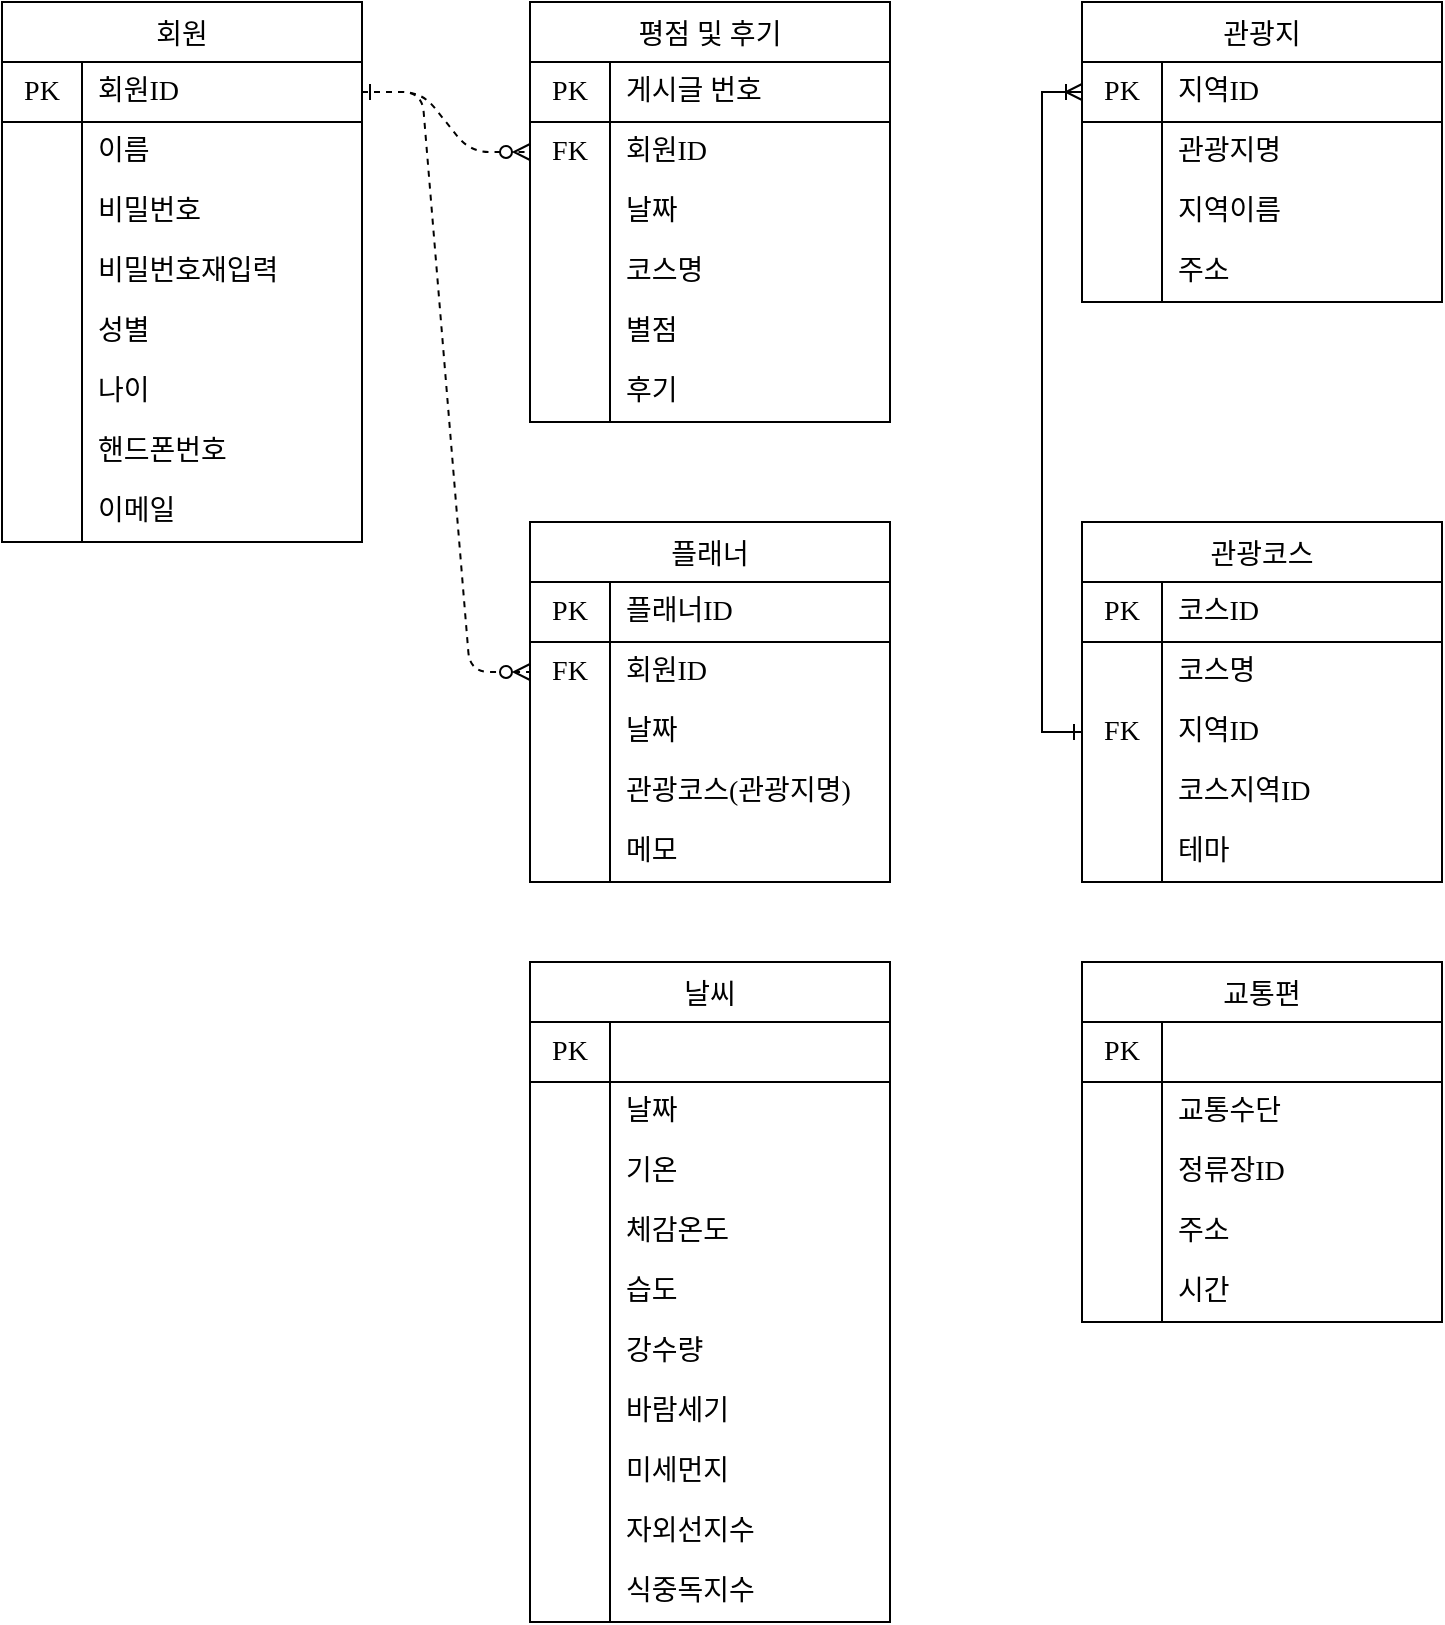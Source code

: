 <mxfile version="15.1.2" type="github" pages="2">
  <diagram id="C5RBs43oDa-KdzZeNtuy" name="ERD-KR">
    <mxGraphModel dx="1634" dy="796" grid="1" gridSize="10" guides="1" tooltips="1" connect="1" arrows="1" fold="1" page="1" pageScale="1" pageWidth="827" pageHeight="1169" math="0" shadow="0">
      <root>
        <mxCell id="WIyWlLk6GJQsqaUBKTNV-0" />
        <mxCell id="WIyWlLk6GJQsqaUBKTNV-1" parent="WIyWlLk6GJQsqaUBKTNV-0" />
        <mxCell id="s8Y06uGGC2cw53y5gpNU-20" value="회원" style="shape=table;startSize=30;container=1;collapsible=0;childLayout=tableLayout;fixedRows=1;rowLines=0;fontStyle=0;align=center;pointerEvents=1;fontFamily=Georgia;fontSize=14;" parent="WIyWlLk6GJQsqaUBKTNV-1" vertex="1">
          <mxGeometry x="60" y="120" width="180" height="270" as="geometry" />
        </mxCell>
        <mxCell id="s8Y06uGGC2cw53y5gpNU-21" value="" style="shape=partialRectangle;html=1;whiteSpace=wrap;collapsible=0;dropTarget=0;pointerEvents=1;fillColor=none;top=0;left=0;bottom=1;right=0;points=[[0,0.5],[1,0.5]];portConstraint=eastwest;fontFamily=Georgia;fontStyle=0;fontSize=14;" parent="s8Y06uGGC2cw53y5gpNU-20" vertex="1">
          <mxGeometry y="30" width="180" height="30" as="geometry" />
        </mxCell>
        <mxCell id="s8Y06uGGC2cw53y5gpNU-22" value="PK" style="shape=partialRectangle;html=1;whiteSpace=wrap;connectable=0;fillColor=none;top=0;left=0;bottom=0;right=0;overflow=hidden;pointerEvents=1;fontFamily=Georgia;fontStyle=0;fontSize=14;" parent="s8Y06uGGC2cw53y5gpNU-21" vertex="1">
          <mxGeometry width="40" height="30" as="geometry" />
        </mxCell>
        <mxCell id="s8Y06uGGC2cw53y5gpNU-23" value="회원ID" style="shape=partialRectangle;html=1;whiteSpace=wrap;connectable=0;fillColor=none;top=0;left=0;bottom=0;right=0;align=left;spacingLeft=6;overflow=hidden;pointerEvents=1;fontFamily=Georgia;fontStyle=0;fontSize=14;" parent="s8Y06uGGC2cw53y5gpNU-21" vertex="1">
          <mxGeometry x="40" width="140" height="30" as="geometry" />
        </mxCell>
        <mxCell id="s8Y06uGGC2cw53y5gpNU-24" value="" style="shape=partialRectangle;html=1;whiteSpace=wrap;collapsible=0;dropTarget=0;pointerEvents=1;fillColor=none;top=0;left=0;bottom=0;right=0;points=[[0,0.5],[1,0.5]];portConstraint=eastwest;fontFamily=Georgia;fontStyle=0;fontSize=14;" parent="s8Y06uGGC2cw53y5gpNU-20" vertex="1">
          <mxGeometry y="60" width="180" height="30" as="geometry" />
        </mxCell>
        <mxCell id="s8Y06uGGC2cw53y5gpNU-25" value="" style="shape=partialRectangle;html=1;whiteSpace=wrap;connectable=0;fillColor=none;top=0;left=0;bottom=0;right=0;overflow=hidden;pointerEvents=1;fontFamily=Georgia;fontStyle=0;fontSize=14;" parent="s8Y06uGGC2cw53y5gpNU-24" vertex="1">
          <mxGeometry width="40" height="30" as="geometry" />
        </mxCell>
        <mxCell id="s8Y06uGGC2cw53y5gpNU-26" value="이름" style="shape=partialRectangle;html=1;whiteSpace=wrap;connectable=0;fillColor=none;top=0;left=0;bottom=0;right=0;align=left;spacingLeft=6;overflow=hidden;pointerEvents=1;fontFamily=Georgia;fontStyle=0;fontSize=14;" parent="s8Y06uGGC2cw53y5gpNU-24" vertex="1">
          <mxGeometry x="40" width="140" height="30" as="geometry" />
        </mxCell>
        <mxCell id="s8Y06uGGC2cw53y5gpNU-27" value="" style="shape=partialRectangle;html=1;whiteSpace=wrap;collapsible=0;dropTarget=0;pointerEvents=1;fillColor=none;top=0;left=0;bottom=0;right=0;points=[[0,0.5],[1,0.5]];portConstraint=eastwest;fontFamily=Georgia;fontStyle=0;fontSize=14;" parent="s8Y06uGGC2cw53y5gpNU-20" vertex="1">
          <mxGeometry y="90" width="180" height="30" as="geometry" />
        </mxCell>
        <mxCell id="s8Y06uGGC2cw53y5gpNU-28" value="" style="shape=partialRectangle;html=1;whiteSpace=wrap;connectable=0;fillColor=none;top=0;left=0;bottom=0;right=0;overflow=hidden;pointerEvents=1;fontFamily=Georgia;fontStyle=0;fontSize=14;" parent="s8Y06uGGC2cw53y5gpNU-27" vertex="1">
          <mxGeometry width="40" height="30" as="geometry" />
        </mxCell>
        <mxCell id="s8Y06uGGC2cw53y5gpNU-29" value="비밀번호" style="shape=partialRectangle;html=1;whiteSpace=wrap;connectable=0;fillColor=none;top=0;left=0;bottom=0;right=0;align=left;spacingLeft=6;overflow=hidden;pointerEvents=1;fontFamily=Georgia;fontStyle=0;fontSize=14;" parent="s8Y06uGGC2cw53y5gpNU-27" vertex="1">
          <mxGeometry x="40" width="140" height="30" as="geometry" />
        </mxCell>
        <mxCell id="BO6wUFfhsIXM7W1WNB3R-4" value="" style="shape=partialRectangle;html=1;whiteSpace=wrap;collapsible=0;dropTarget=0;pointerEvents=1;fillColor=none;top=0;left=0;bottom=0;right=0;points=[[0,0.5],[1,0.5]];portConstraint=eastwest;fontFamily=Georgia;fontStyle=0;fontSize=14;" vertex="1" parent="s8Y06uGGC2cw53y5gpNU-20">
          <mxGeometry y="120" width="180" height="30" as="geometry" />
        </mxCell>
        <mxCell id="BO6wUFfhsIXM7W1WNB3R-5" value="" style="shape=partialRectangle;html=1;whiteSpace=wrap;connectable=0;fillColor=none;top=0;left=0;bottom=0;right=0;overflow=hidden;pointerEvents=1;fontFamily=Georgia;fontStyle=0;fontSize=14;" vertex="1" parent="BO6wUFfhsIXM7W1WNB3R-4">
          <mxGeometry width="40" height="30" as="geometry" />
        </mxCell>
        <mxCell id="BO6wUFfhsIXM7W1WNB3R-6" value="비밀번호재입력" style="shape=partialRectangle;html=1;whiteSpace=wrap;connectable=0;fillColor=none;top=0;left=0;bottom=0;right=0;align=left;spacingLeft=6;overflow=hidden;pointerEvents=1;fontFamily=Georgia;fontStyle=0;fontSize=14;" vertex="1" parent="BO6wUFfhsIXM7W1WNB3R-4">
          <mxGeometry x="40" width="140" height="30" as="geometry" />
        </mxCell>
        <mxCell id="BO6wUFfhsIXM7W1WNB3R-7" value="" style="shape=partialRectangle;html=1;whiteSpace=wrap;collapsible=0;dropTarget=0;pointerEvents=1;fillColor=none;top=0;left=0;bottom=0;right=0;points=[[0,0.5],[1,0.5]];portConstraint=eastwest;fontFamily=Georgia;fontStyle=0;fontSize=14;" vertex="1" parent="s8Y06uGGC2cw53y5gpNU-20">
          <mxGeometry y="150" width="180" height="30" as="geometry" />
        </mxCell>
        <mxCell id="BO6wUFfhsIXM7W1WNB3R-8" value="" style="shape=partialRectangle;html=1;whiteSpace=wrap;connectable=0;fillColor=none;top=0;left=0;bottom=0;right=0;overflow=hidden;pointerEvents=1;fontFamily=Georgia;fontStyle=0;fontSize=14;" vertex="1" parent="BO6wUFfhsIXM7W1WNB3R-7">
          <mxGeometry width="40" height="30" as="geometry" />
        </mxCell>
        <mxCell id="BO6wUFfhsIXM7W1WNB3R-9" value="성별" style="shape=partialRectangle;html=1;whiteSpace=wrap;connectable=0;fillColor=none;top=0;left=0;bottom=0;right=0;align=left;spacingLeft=6;overflow=hidden;pointerEvents=1;fontFamily=Georgia;fontStyle=0;fontSize=14;" vertex="1" parent="BO6wUFfhsIXM7W1WNB3R-7">
          <mxGeometry x="40" width="140" height="30" as="geometry" />
        </mxCell>
        <mxCell id="BO6wUFfhsIXM7W1WNB3R-10" value="" style="shape=partialRectangle;html=1;whiteSpace=wrap;collapsible=0;dropTarget=0;pointerEvents=1;fillColor=none;top=0;left=0;bottom=0;right=0;points=[[0,0.5],[1,0.5]];portConstraint=eastwest;fontFamily=Georgia;fontStyle=0;fontSize=14;" vertex="1" parent="s8Y06uGGC2cw53y5gpNU-20">
          <mxGeometry y="180" width="180" height="30" as="geometry" />
        </mxCell>
        <mxCell id="BO6wUFfhsIXM7W1WNB3R-11" value="" style="shape=partialRectangle;html=1;whiteSpace=wrap;connectable=0;fillColor=none;top=0;left=0;bottom=0;right=0;overflow=hidden;pointerEvents=1;fontFamily=Georgia;fontStyle=0;fontSize=14;" vertex="1" parent="BO6wUFfhsIXM7W1WNB3R-10">
          <mxGeometry width="40" height="30" as="geometry" />
        </mxCell>
        <mxCell id="BO6wUFfhsIXM7W1WNB3R-12" value="나이" style="shape=partialRectangle;html=1;whiteSpace=wrap;connectable=0;fillColor=none;top=0;left=0;bottom=0;right=0;align=left;spacingLeft=6;overflow=hidden;pointerEvents=1;fontFamily=Georgia;fontStyle=0;fontSize=14;" vertex="1" parent="BO6wUFfhsIXM7W1WNB3R-10">
          <mxGeometry x="40" width="140" height="30" as="geometry" />
        </mxCell>
        <mxCell id="BO6wUFfhsIXM7W1WNB3R-13" value="" style="shape=partialRectangle;html=1;whiteSpace=wrap;collapsible=0;dropTarget=0;pointerEvents=1;fillColor=none;top=0;left=0;bottom=0;right=0;points=[[0,0.5],[1,0.5]];portConstraint=eastwest;fontFamily=Georgia;fontStyle=0;fontSize=14;" vertex="1" parent="s8Y06uGGC2cw53y5gpNU-20">
          <mxGeometry y="210" width="180" height="30" as="geometry" />
        </mxCell>
        <mxCell id="BO6wUFfhsIXM7W1WNB3R-14" value="" style="shape=partialRectangle;html=1;whiteSpace=wrap;connectable=0;fillColor=none;top=0;left=0;bottom=0;right=0;overflow=hidden;pointerEvents=1;fontFamily=Georgia;fontStyle=0;fontSize=14;" vertex="1" parent="BO6wUFfhsIXM7W1WNB3R-13">
          <mxGeometry width="40" height="30" as="geometry" />
        </mxCell>
        <mxCell id="BO6wUFfhsIXM7W1WNB3R-15" value="핸드폰번호" style="shape=partialRectangle;html=1;whiteSpace=wrap;connectable=0;fillColor=none;top=0;left=0;bottom=0;right=0;align=left;spacingLeft=6;overflow=hidden;pointerEvents=1;fontFamily=Georgia;fontStyle=0;fontSize=14;" vertex="1" parent="BO6wUFfhsIXM7W1WNB3R-13">
          <mxGeometry x="40" width="140" height="30" as="geometry" />
        </mxCell>
        <mxCell id="BO6wUFfhsIXM7W1WNB3R-16" value="" style="shape=partialRectangle;html=1;whiteSpace=wrap;collapsible=0;dropTarget=0;pointerEvents=1;fillColor=none;top=0;left=0;bottom=0;right=0;points=[[0,0.5],[1,0.5]];portConstraint=eastwest;fontFamily=Georgia;fontStyle=0;fontSize=14;" vertex="1" parent="s8Y06uGGC2cw53y5gpNU-20">
          <mxGeometry y="240" width="180" height="30" as="geometry" />
        </mxCell>
        <mxCell id="BO6wUFfhsIXM7W1WNB3R-17" value="" style="shape=partialRectangle;html=1;whiteSpace=wrap;connectable=0;fillColor=none;top=0;left=0;bottom=0;right=0;overflow=hidden;pointerEvents=1;fontFamily=Georgia;fontStyle=0;fontSize=14;" vertex="1" parent="BO6wUFfhsIXM7W1WNB3R-16">
          <mxGeometry width="40" height="30" as="geometry" />
        </mxCell>
        <mxCell id="BO6wUFfhsIXM7W1WNB3R-18" value="이메일" style="shape=partialRectangle;html=1;whiteSpace=wrap;connectable=0;fillColor=none;top=0;left=0;bottom=0;right=0;align=left;spacingLeft=6;overflow=hidden;pointerEvents=1;fontFamily=Georgia;fontStyle=0;fontSize=14;" vertex="1" parent="BO6wUFfhsIXM7W1WNB3R-16">
          <mxGeometry x="40" width="140" height="30" as="geometry" />
        </mxCell>
        <mxCell id="BO6wUFfhsIXM7W1WNB3R-19" value="관광지" style="shape=table;startSize=30;container=1;collapsible=0;childLayout=tableLayout;fixedRows=1;rowLines=0;fontStyle=0;align=center;pointerEvents=1;fontFamily=Georgia;fontSize=14;" vertex="1" parent="WIyWlLk6GJQsqaUBKTNV-1">
          <mxGeometry x="600" y="120" width="180" height="150" as="geometry" />
        </mxCell>
        <mxCell id="BO6wUFfhsIXM7W1WNB3R-20" value="" style="shape=partialRectangle;html=1;whiteSpace=wrap;collapsible=0;dropTarget=0;pointerEvents=1;fillColor=none;top=0;left=0;bottom=1;right=0;points=[[0,0.5],[1,0.5]];portConstraint=eastwest;fontFamily=Georgia;fontStyle=0;fontSize=14;" vertex="1" parent="BO6wUFfhsIXM7W1WNB3R-19">
          <mxGeometry y="30" width="180" height="30" as="geometry" />
        </mxCell>
        <mxCell id="BO6wUFfhsIXM7W1WNB3R-21" value="PK" style="shape=partialRectangle;html=1;whiteSpace=wrap;connectable=0;fillColor=none;top=0;left=0;bottom=0;right=0;overflow=hidden;pointerEvents=1;fontFamily=Georgia;fontStyle=0;fontSize=14;" vertex="1" parent="BO6wUFfhsIXM7W1WNB3R-20">
          <mxGeometry width="40" height="30" as="geometry" />
        </mxCell>
        <mxCell id="BO6wUFfhsIXM7W1WNB3R-22" value="지역ID" style="shape=partialRectangle;html=1;whiteSpace=wrap;connectable=0;fillColor=none;top=0;left=0;bottom=0;right=0;align=left;spacingLeft=6;overflow=hidden;pointerEvents=1;fontFamily=Georgia;fontStyle=0;fontSize=14;" vertex="1" parent="BO6wUFfhsIXM7W1WNB3R-20">
          <mxGeometry x="40" width="140" height="30" as="geometry" />
        </mxCell>
        <mxCell id="BO6wUFfhsIXM7W1WNB3R-23" value="" style="shape=partialRectangle;html=1;whiteSpace=wrap;collapsible=0;dropTarget=0;pointerEvents=1;fillColor=none;top=0;left=0;bottom=0;right=0;points=[[0,0.5],[1,0.5]];portConstraint=eastwest;fontFamily=Georgia;fontStyle=0;fontSize=14;" vertex="1" parent="BO6wUFfhsIXM7W1WNB3R-19">
          <mxGeometry y="60" width="180" height="30" as="geometry" />
        </mxCell>
        <mxCell id="BO6wUFfhsIXM7W1WNB3R-24" value="" style="shape=partialRectangle;html=1;whiteSpace=wrap;connectable=0;fillColor=none;top=0;left=0;bottom=0;right=0;overflow=hidden;pointerEvents=1;fontFamily=Georgia;fontStyle=0;fontSize=14;" vertex="1" parent="BO6wUFfhsIXM7W1WNB3R-23">
          <mxGeometry width="40" height="30" as="geometry" />
        </mxCell>
        <mxCell id="BO6wUFfhsIXM7W1WNB3R-25" value="관광지명" style="shape=partialRectangle;html=1;whiteSpace=wrap;connectable=0;fillColor=none;top=0;left=0;bottom=0;right=0;align=left;spacingLeft=6;overflow=hidden;pointerEvents=1;fontFamily=Georgia;fontStyle=0;fontSize=14;" vertex="1" parent="BO6wUFfhsIXM7W1WNB3R-23">
          <mxGeometry x="40" width="140" height="30" as="geometry" />
        </mxCell>
        <mxCell id="BO6wUFfhsIXM7W1WNB3R-26" value="" style="shape=partialRectangle;html=1;whiteSpace=wrap;collapsible=0;dropTarget=0;pointerEvents=1;fillColor=none;top=0;left=0;bottom=0;right=0;points=[[0,0.5],[1,0.5]];portConstraint=eastwest;fontFamily=Georgia;fontStyle=0;fontSize=14;" vertex="1" parent="BO6wUFfhsIXM7W1WNB3R-19">
          <mxGeometry y="90" width="180" height="30" as="geometry" />
        </mxCell>
        <mxCell id="BO6wUFfhsIXM7W1WNB3R-27" value="" style="shape=partialRectangle;html=1;whiteSpace=wrap;connectable=0;fillColor=none;top=0;left=0;bottom=0;right=0;overflow=hidden;pointerEvents=1;fontFamily=Georgia;fontStyle=0;fontSize=14;" vertex="1" parent="BO6wUFfhsIXM7W1WNB3R-26">
          <mxGeometry width="40" height="30" as="geometry" />
        </mxCell>
        <mxCell id="BO6wUFfhsIXM7W1WNB3R-28" value="지역이름" style="shape=partialRectangle;html=1;whiteSpace=wrap;connectable=0;fillColor=none;top=0;left=0;bottom=0;right=0;align=left;spacingLeft=6;overflow=hidden;pointerEvents=1;fontFamily=Georgia;fontStyle=0;fontSize=14;" vertex="1" parent="BO6wUFfhsIXM7W1WNB3R-26">
          <mxGeometry x="40" width="140" height="30" as="geometry" />
        </mxCell>
        <mxCell id="BO6wUFfhsIXM7W1WNB3R-29" value="" style="shape=partialRectangle;html=1;whiteSpace=wrap;collapsible=0;dropTarget=0;pointerEvents=1;fillColor=none;top=0;left=0;bottom=0;right=0;points=[[0,0.5],[1,0.5]];portConstraint=eastwest;fontFamily=Georgia;fontStyle=0;fontSize=14;" vertex="1" parent="BO6wUFfhsIXM7W1WNB3R-19">
          <mxGeometry y="120" width="180" height="30" as="geometry" />
        </mxCell>
        <mxCell id="BO6wUFfhsIXM7W1WNB3R-30" value="" style="shape=partialRectangle;html=1;whiteSpace=wrap;connectable=0;fillColor=none;top=0;left=0;bottom=0;right=0;overflow=hidden;pointerEvents=1;fontFamily=Georgia;fontStyle=0;fontSize=14;" vertex="1" parent="BO6wUFfhsIXM7W1WNB3R-29">
          <mxGeometry width="40" height="30" as="geometry" />
        </mxCell>
        <mxCell id="BO6wUFfhsIXM7W1WNB3R-31" value="주소" style="shape=partialRectangle;html=1;whiteSpace=wrap;connectable=0;fillColor=none;top=0;left=0;bottom=0;right=0;align=left;spacingLeft=6;overflow=hidden;pointerEvents=1;fontFamily=Georgia;fontStyle=0;fontSize=14;" vertex="1" parent="BO6wUFfhsIXM7W1WNB3R-29">
          <mxGeometry x="40" width="140" height="30" as="geometry" />
        </mxCell>
        <mxCell id="BO6wUFfhsIXM7W1WNB3R-44" value="플래너" style="shape=table;startSize=30;container=1;collapsible=0;childLayout=tableLayout;fixedRows=1;rowLines=0;fontStyle=0;align=center;pointerEvents=1;fontFamily=Georgia;fontSize=14;" vertex="1" parent="WIyWlLk6GJQsqaUBKTNV-1">
          <mxGeometry x="324" y="380" width="180" height="180" as="geometry" />
        </mxCell>
        <mxCell id="BO6wUFfhsIXM7W1WNB3R-45" value="" style="shape=partialRectangle;html=1;whiteSpace=wrap;collapsible=0;dropTarget=0;pointerEvents=1;fillColor=none;top=0;left=0;bottom=1;right=0;points=[[0,0.5],[1,0.5]];portConstraint=eastwest;fontFamily=Georgia;fontStyle=0;fontSize=14;" vertex="1" parent="BO6wUFfhsIXM7W1WNB3R-44">
          <mxGeometry y="30" width="180" height="30" as="geometry" />
        </mxCell>
        <mxCell id="BO6wUFfhsIXM7W1WNB3R-46" value="PK" style="shape=partialRectangle;html=1;whiteSpace=wrap;connectable=0;fillColor=none;top=0;left=0;bottom=0;right=0;overflow=hidden;pointerEvents=1;fontFamily=Georgia;fontStyle=0;fontSize=14;" vertex="1" parent="BO6wUFfhsIXM7W1WNB3R-45">
          <mxGeometry width="40" height="30" as="geometry" />
        </mxCell>
        <mxCell id="BO6wUFfhsIXM7W1WNB3R-47" value="플래너ID" style="shape=partialRectangle;html=1;whiteSpace=wrap;connectable=0;fillColor=none;top=0;left=0;bottom=0;right=0;align=left;spacingLeft=6;overflow=hidden;pointerEvents=1;fontFamily=Georgia;fontStyle=0;fontSize=14;" vertex="1" parent="BO6wUFfhsIXM7W1WNB3R-45">
          <mxGeometry x="40" width="140" height="30" as="geometry" />
        </mxCell>
        <mxCell id="BO6wUFfhsIXM7W1WNB3R-48" value="" style="shape=partialRectangle;html=1;whiteSpace=wrap;collapsible=0;dropTarget=0;pointerEvents=1;fillColor=none;top=0;left=0;bottom=0;right=0;points=[[0,0.5],[1,0.5]];portConstraint=eastwest;fontFamily=Georgia;fontStyle=0;fontSize=14;" vertex="1" parent="BO6wUFfhsIXM7W1WNB3R-44">
          <mxGeometry y="60" width="180" height="30" as="geometry" />
        </mxCell>
        <mxCell id="BO6wUFfhsIXM7W1WNB3R-49" value="FK" style="shape=partialRectangle;html=1;whiteSpace=wrap;connectable=0;fillColor=none;top=0;left=0;bottom=0;right=0;overflow=hidden;pointerEvents=1;fontFamily=Georgia;fontStyle=0;fontSize=14;" vertex="1" parent="BO6wUFfhsIXM7W1WNB3R-48">
          <mxGeometry width="40" height="30" as="geometry" />
        </mxCell>
        <mxCell id="BO6wUFfhsIXM7W1WNB3R-50" value="회원ID" style="shape=partialRectangle;html=1;whiteSpace=wrap;connectable=0;fillColor=none;top=0;left=0;bottom=0;right=0;align=left;spacingLeft=6;overflow=hidden;pointerEvents=1;fontFamily=Georgia;fontStyle=0;fontSize=14;" vertex="1" parent="BO6wUFfhsIXM7W1WNB3R-48">
          <mxGeometry x="40" width="140" height="30" as="geometry" />
        </mxCell>
        <mxCell id="BO6wUFfhsIXM7W1WNB3R-51" value="" style="shape=partialRectangle;html=1;whiteSpace=wrap;collapsible=0;dropTarget=0;pointerEvents=1;fillColor=none;top=0;left=0;bottom=0;right=0;points=[[0,0.5],[1,0.5]];portConstraint=eastwest;fontFamily=Georgia;fontStyle=0;fontSize=14;" vertex="1" parent="BO6wUFfhsIXM7W1WNB3R-44">
          <mxGeometry y="90" width="180" height="30" as="geometry" />
        </mxCell>
        <mxCell id="BO6wUFfhsIXM7W1WNB3R-52" value="" style="shape=partialRectangle;html=1;whiteSpace=wrap;connectable=0;fillColor=none;top=0;left=0;bottom=0;right=0;overflow=hidden;pointerEvents=1;fontFamily=Georgia;fontStyle=0;fontSize=14;" vertex="1" parent="BO6wUFfhsIXM7W1WNB3R-51">
          <mxGeometry width="40" height="30" as="geometry" />
        </mxCell>
        <mxCell id="BO6wUFfhsIXM7W1WNB3R-53" value="날짜" style="shape=partialRectangle;html=1;whiteSpace=wrap;connectable=0;fillColor=none;top=0;left=0;bottom=0;right=0;align=left;spacingLeft=6;overflow=hidden;pointerEvents=1;fontFamily=Georgia;fontStyle=0;fontSize=14;" vertex="1" parent="BO6wUFfhsIXM7W1WNB3R-51">
          <mxGeometry x="40" width="140" height="30" as="geometry" />
        </mxCell>
        <mxCell id="BO6wUFfhsIXM7W1WNB3R-54" value="" style="shape=partialRectangle;html=1;whiteSpace=wrap;collapsible=0;dropTarget=0;pointerEvents=1;fillColor=none;top=0;left=0;bottom=0;right=0;points=[[0,0.5],[1,0.5]];portConstraint=eastwest;fontFamily=Georgia;fontStyle=0;fontSize=14;" vertex="1" parent="BO6wUFfhsIXM7W1WNB3R-44">
          <mxGeometry y="120" width="180" height="30" as="geometry" />
        </mxCell>
        <mxCell id="BO6wUFfhsIXM7W1WNB3R-55" value="" style="shape=partialRectangle;html=1;whiteSpace=wrap;connectable=0;fillColor=none;top=0;left=0;bottom=0;right=0;overflow=hidden;pointerEvents=1;fontFamily=Georgia;fontStyle=0;fontSize=14;" vertex="1" parent="BO6wUFfhsIXM7W1WNB3R-54">
          <mxGeometry width="40" height="30" as="geometry" />
        </mxCell>
        <mxCell id="BO6wUFfhsIXM7W1WNB3R-56" value="관광코스(관광지명)" style="shape=partialRectangle;html=1;whiteSpace=wrap;connectable=0;fillColor=none;top=0;left=0;bottom=0;right=0;align=left;spacingLeft=6;overflow=hidden;pointerEvents=1;fontFamily=Georgia;fontStyle=0;fontSize=14;" vertex="1" parent="BO6wUFfhsIXM7W1WNB3R-54">
          <mxGeometry x="40" width="140" height="30" as="geometry" />
        </mxCell>
        <mxCell id="BO6wUFfhsIXM7W1WNB3R-88" value="" style="shape=partialRectangle;html=1;whiteSpace=wrap;collapsible=0;dropTarget=0;pointerEvents=1;fillColor=none;top=0;left=0;bottom=0;right=0;points=[[0,0.5],[1,0.5]];portConstraint=eastwest;fontFamily=Georgia;fontStyle=0;fontSize=14;" vertex="1" parent="BO6wUFfhsIXM7W1WNB3R-44">
          <mxGeometry y="150" width="180" height="30" as="geometry" />
        </mxCell>
        <mxCell id="BO6wUFfhsIXM7W1WNB3R-89" value="" style="shape=partialRectangle;html=1;whiteSpace=wrap;connectable=0;fillColor=none;top=0;left=0;bottom=0;right=0;overflow=hidden;pointerEvents=1;fontFamily=Georgia;fontStyle=0;fontSize=14;" vertex="1" parent="BO6wUFfhsIXM7W1WNB3R-88">
          <mxGeometry width="40" height="30" as="geometry" />
        </mxCell>
        <mxCell id="BO6wUFfhsIXM7W1WNB3R-90" value="메모" style="shape=partialRectangle;html=1;whiteSpace=wrap;connectable=0;fillColor=none;top=0;left=0;bottom=0;right=0;align=left;spacingLeft=6;overflow=hidden;pointerEvents=1;fontFamily=Georgia;fontStyle=0;fontSize=14;" vertex="1" parent="BO6wUFfhsIXM7W1WNB3R-88">
          <mxGeometry x="40" width="140" height="30" as="geometry" />
        </mxCell>
        <mxCell id="BO6wUFfhsIXM7W1WNB3R-57" value="교통편" style="shape=table;startSize=30;container=1;collapsible=0;childLayout=tableLayout;fixedRows=1;rowLines=0;fontStyle=0;align=center;pointerEvents=1;fontFamily=Georgia;fontSize=14;" vertex="1" parent="WIyWlLk6GJQsqaUBKTNV-1">
          <mxGeometry x="600" y="600" width="180" height="180" as="geometry" />
        </mxCell>
        <mxCell id="BO6wUFfhsIXM7W1WNB3R-58" value="" style="shape=partialRectangle;html=1;whiteSpace=wrap;collapsible=0;dropTarget=0;pointerEvents=1;fillColor=none;top=0;left=0;bottom=1;right=0;points=[[0,0.5],[1,0.5]];portConstraint=eastwest;fontFamily=Georgia;fontStyle=0;fontSize=14;" vertex="1" parent="BO6wUFfhsIXM7W1WNB3R-57">
          <mxGeometry y="30" width="180" height="30" as="geometry" />
        </mxCell>
        <mxCell id="BO6wUFfhsIXM7W1WNB3R-59" value="PK" style="shape=partialRectangle;html=1;whiteSpace=wrap;connectable=0;fillColor=none;top=0;left=0;bottom=0;right=0;overflow=hidden;pointerEvents=1;fontFamily=Georgia;fontStyle=0;fontSize=14;" vertex="1" parent="BO6wUFfhsIXM7W1WNB3R-58">
          <mxGeometry width="40" height="30" as="geometry" />
        </mxCell>
        <mxCell id="BO6wUFfhsIXM7W1WNB3R-60" value="" style="shape=partialRectangle;html=1;whiteSpace=wrap;connectable=0;fillColor=none;top=0;left=0;bottom=0;right=0;align=left;spacingLeft=6;overflow=hidden;pointerEvents=1;fontFamily=Georgia;fontStyle=0;fontSize=14;" vertex="1" parent="BO6wUFfhsIXM7W1WNB3R-58">
          <mxGeometry x="40" width="140" height="30" as="geometry" />
        </mxCell>
        <mxCell id="BO6wUFfhsIXM7W1WNB3R-61" value="" style="shape=partialRectangle;html=1;whiteSpace=wrap;collapsible=0;dropTarget=0;pointerEvents=1;fillColor=none;top=0;left=0;bottom=0;right=0;points=[[0,0.5],[1,0.5]];portConstraint=eastwest;fontFamily=Georgia;fontStyle=0;fontSize=14;" vertex="1" parent="BO6wUFfhsIXM7W1WNB3R-57">
          <mxGeometry y="60" width="180" height="30" as="geometry" />
        </mxCell>
        <mxCell id="BO6wUFfhsIXM7W1WNB3R-62" value="" style="shape=partialRectangle;html=1;whiteSpace=wrap;connectable=0;fillColor=none;top=0;left=0;bottom=0;right=0;overflow=hidden;pointerEvents=1;fontFamily=Georgia;fontStyle=0;fontSize=14;" vertex="1" parent="BO6wUFfhsIXM7W1WNB3R-61">
          <mxGeometry width="40" height="30" as="geometry" />
        </mxCell>
        <mxCell id="BO6wUFfhsIXM7W1WNB3R-63" value="교통수단" style="shape=partialRectangle;html=1;whiteSpace=wrap;connectable=0;fillColor=none;top=0;left=0;bottom=0;right=0;align=left;spacingLeft=6;overflow=hidden;pointerEvents=1;fontFamily=Georgia;fontStyle=0;fontSize=14;" vertex="1" parent="BO6wUFfhsIXM7W1WNB3R-61">
          <mxGeometry x="40" width="140" height="30" as="geometry" />
        </mxCell>
        <mxCell id="BO6wUFfhsIXM7W1WNB3R-64" value="" style="shape=partialRectangle;html=1;whiteSpace=wrap;collapsible=0;dropTarget=0;pointerEvents=1;fillColor=none;top=0;left=0;bottom=0;right=0;points=[[0,0.5],[1,0.5]];portConstraint=eastwest;fontFamily=Georgia;fontStyle=0;fontSize=14;" vertex="1" parent="BO6wUFfhsIXM7W1WNB3R-57">
          <mxGeometry y="90" width="180" height="30" as="geometry" />
        </mxCell>
        <mxCell id="BO6wUFfhsIXM7W1WNB3R-65" value="" style="shape=partialRectangle;html=1;whiteSpace=wrap;connectable=0;fillColor=none;top=0;left=0;bottom=0;right=0;overflow=hidden;pointerEvents=1;fontFamily=Georgia;fontStyle=0;fontSize=14;" vertex="1" parent="BO6wUFfhsIXM7W1WNB3R-64">
          <mxGeometry width="40" height="30" as="geometry" />
        </mxCell>
        <mxCell id="BO6wUFfhsIXM7W1WNB3R-66" value="정류장ID" style="shape=partialRectangle;html=1;whiteSpace=wrap;connectable=0;fillColor=none;top=0;left=0;bottom=0;right=0;align=left;spacingLeft=6;overflow=hidden;pointerEvents=1;fontFamily=Georgia;fontStyle=0;fontSize=14;" vertex="1" parent="BO6wUFfhsIXM7W1WNB3R-64">
          <mxGeometry x="40" width="140" height="30" as="geometry" />
        </mxCell>
        <mxCell id="BO6wUFfhsIXM7W1WNB3R-91" value="" style="shape=partialRectangle;html=1;whiteSpace=wrap;collapsible=0;dropTarget=0;pointerEvents=1;fillColor=none;top=0;left=0;bottom=0;right=0;points=[[0,0.5],[1,0.5]];portConstraint=eastwest;fontFamily=Georgia;fontStyle=0;fontSize=14;" vertex="1" parent="BO6wUFfhsIXM7W1WNB3R-57">
          <mxGeometry y="120" width="180" height="30" as="geometry" />
        </mxCell>
        <mxCell id="BO6wUFfhsIXM7W1WNB3R-92" value="" style="shape=partialRectangle;html=1;whiteSpace=wrap;connectable=0;fillColor=none;top=0;left=0;bottom=0;right=0;overflow=hidden;pointerEvents=1;fontFamily=Georgia;fontStyle=0;fontSize=14;" vertex="1" parent="BO6wUFfhsIXM7W1WNB3R-91">
          <mxGeometry width="40" height="30" as="geometry" />
        </mxCell>
        <mxCell id="BO6wUFfhsIXM7W1WNB3R-93" value="주소" style="shape=partialRectangle;html=1;whiteSpace=wrap;connectable=0;fillColor=none;top=0;left=0;bottom=0;right=0;align=left;spacingLeft=6;overflow=hidden;pointerEvents=1;fontFamily=Georgia;fontStyle=0;fontSize=14;" vertex="1" parent="BO6wUFfhsIXM7W1WNB3R-91">
          <mxGeometry x="40" width="140" height="30" as="geometry" />
        </mxCell>
        <mxCell id="BO6wUFfhsIXM7W1WNB3R-67" value="" style="shape=partialRectangle;html=1;whiteSpace=wrap;collapsible=0;dropTarget=0;pointerEvents=1;fillColor=none;top=0;left=0;bottom=0;right=0;points=[[0,0.5],[1,0.5]];portConstraint=eastwest;fontFamily=Georgia;fontStyle=0;fontSize=14;" vertex="1" parent="BO6wUFfhsIXM7W1WNB3R-57">
          <mxGeometry y="150" width="180" height="30" as="geometry" />
        </mxCell>
        <mxCell id="BO6wUFfhsIXM7W1WNB3R-68" value="" style="shape=partialRectangle;html=1;whiteSpace=wrap;connectable=0;fillColor=none;top=0;left=0;bottom=0;right=0;overflow=hidden;pointerEvents=1;fontFamily=Georgia;fontStyle=0;fontSize=14;" vertex="1" parent="BO6wUFfhsIXM7W1WNB3R-67">
          <mxGeometry width="40" height="30" as="geometry" />
        </mxCell>
        <mxCell id="BO6wUFfhsIXM7W1WNB3R-69" value="시간" style="shape=partialRectangle;html=1;whiteSpace=wrap;connectable=0;fillColor=none;top=0;left=0;bottom=0;right=0;align=left;spacingLeft=6;overflow=hidden;pointerEvents=1;fontFamily=Georgia;fontStyle=0;fontSize=14;" vertex="1" parent="BO6wUFfhsIXM7W1WNB3R-67">
          <mxGeometry x="40" width="140" height="30" as="geometry" />
        </mxCell>
        <mxCell id="BO6wUFfhsIXM7W1WNB3R-70" value="관광코스" style="shape=table;startSize=30;container=1;collapsible=0;childLayout=tableLayout;fixedRows=1;rowLines=0;fontStyle=0;align=center;pointerEvents=1;fontFamily=Georgia;fontSize=14;" vertex="1" parent="WIyWlLk6GJQsqaUBKTNV-1">
          <mxGeometry x="600" y="380" width="180" height="180" as="geometry" />
        </mxCell>
        <mxCell id="BO6wUFfhsIXM7W1WNB3R-71" value="" style="shape=partialRectangle;html=1;whiteSpace=wrap;collapsible=0;dropTarget=0;pointerEvents=1;fillColor=none;top=0;left=0;bottom=1;right=0;points=[[0,0.5],[1,0.5]];portConstraint=eastwest;fontFamily=Georgia;fontStyle=0;fontSize=14;" vertex="1" parent="BO6wUFfhsIXM7W1WNB3R-70">
          <mxGeometry y="30" width="180" height="30" as="geometry" />
        </mxCell>
        <mxCell id="BO6wUFfhsIXM7W1WNB3R-72" value="PK" style="shape=partialRectangle;html=1;whiteSpace=wrap;connectable=0;fillColor=none;top=0;left=0;bottom=0;right=0;overflow=hidden;pointerEvents=1;fontFamily=Georgia;fontStyle=0;fontSize=14;" vertex="1" parent="BO6wUFfhsIXM7W1WNB3R-71">
          <mxGeometry width="40" height="30" as="geometry" />
        </mxCell>
        <mxCell id="BO6wUFfhsIXM7W1WNB3R-73" value="코스ID" style="shape=partialRectangle;html=1;whiteSpace=wrap;connectable=0;fillColor=none;top=0;left=0;bottom=0;right=0;align=left;spacingLeft=6;overflow=hidden;pointerEvents=1;fontFamily=Georgia;fontStyle=0;fontSize=14;" vertex="1" parent="BO6wUFfhsIXM7W1WNB3R-71">
          <mxGeometry x="40" width="140" height="30" as="geometry" />
        </mxCell>
        <mxCell id="BO6wUFfhsIXM7W1WNB3R-74" value="" style="shape=partialRectangle;html=1;whiteSpace=wrap;collapsible=0;dropTarget=0;pointerEvents=1;fillColor=none;top=0;left=0;bottom=0;right=0;points=[[0,0.5],[1,0.5]];portConstraint=eastwest;fontFamily=Georgia;fontStyle=0;fontSize=14;" vertex="1" parent="BO6wUFfhsIXM7W1WNB3R-70">
          <mxGeometry y="60" width="180" height="30" as="geometry" />
        </mxCell>
        <mxCell id="BO6wUFfhsIXM7W1WNB3R-75" value="" style="shape=partialRectangle;html=1;whiteSpace=wrap;connectable=0;fillColor=none;top=0;left=0;bottom=0;right=0;overflow=hidden;pointerEvents=1;fontFamily=Georgia;fontStyle=0;fontSize=14;" vertex="1" parent="BO6wUFfhsIXM7W1WNB3R-74">
          <mxGeometry width="40" height="30" as="geometry" />
        </mxCell>
        <mxCell id="BO6wUFfhsIXM7W1WNB3R-76" value="코스명" style="shape=partialRectangle;html=1;whiteSpace=wrap;connectable=0;fillColor=none;top=0;left=0;bottom=0;right=0;align=left;spacingLeft=6;overflow=hidden;pointerEvents=1;fontFamily=Georgia;fontStyle=0;fontSize=14;" vertex="1" parent="BO6wUFfhsIXM7W1WNB3R-74">
          <mxGeometry x="40" width="140" height="30" as="geometry" />
        </mxCell>
        <mxCell id="BO6wUFfhsIXM7W1WNB3R-77" value="" style="shape=partialRectangle;html=1;whiteSpace=wrap;collapsible=0;dropTarget=0;pointerEvents=1;fillColor=none;top=0;left=0;bottom=0;right=0;points=[[0,0.5],[1,0.5]];portConstraint=eastwest;fontFamily=Georgia;fontStyle=0;fontSize=14;" vertex="1" parent="BO6wUFfhsIXM7W1WNB3R-70">
          <mxGeometry y="90" width="180" height="30" as="geometry" />
        </mxCell>
        <mxCell id="BO6wUFfhsIXM7W1WNB3R-78" value="FK" style="shape=partialRectangle;html=1;whiteSpace=wrap;connectable=0;fillColor=none;top=0;left=0;bottom=0;right=0;overflow=hidden;pointerEvents=1;fontFamily=Georgia;fontStyle=0;fontSize=14;" vertex="1" parent="BO6wUFfhsIXM7W1WNB3R-77">
          <mxGeometry width="40" height="30" as="geometry" />
        </mxCell>
        <mxCell id="BO6wUFfhsIXM7W1WNB3R-79" value="지역ID" style="shape=partialRectangle;html=1;whiteSpace=wrap;connectable=0;fillColor=none;top=0;left=0;bottom=0;right=0;align=left;spacingLeft=6;overflow=hidden;pointerEvents=1;fontFamily=Georgia;fontStyle=0;fontSize=14;" vertex="1" parent="BO6wUFfhsIXM7W1WNB3R-77">
          <mxGeometry x="40" width="140" height="30" as="geometry" />
        </mxCell>
        <mxCell id="BO6wUFfhsIXM7W1WNB3R-80" value="" style="shape=partialRectangle;html=1;whiteSpace=wrap;collapsible=0;dropTarget=0;pointerEvents=1;fillColor=none;top=0;left=0;bottom=0;right=0;points=[[0,0.5],[1,0.5]];portConstraint=eastwest;fontFamily=Georgia;fontStyle=0;fontSize=14;" vertex="1" parent="BO6wUFfhsIXM7W1WNB3R-70">
          <mxGeometry y="120" width="180" height="30" as="geometry" />
        </mxCell>
        <mxCell id="BO6wUFfhsIXM7W1WNB3R-81" value="" style="shape=partialRectangle;html=1;whiteSpace=wrap;connectable=0;fillColor=none;top=0;left=0;bottom=0;right=0;overflow=hidden;pointerEvents=1;fontFamily=Georgia;fontStyle=0;fontSize=14;" vertex="1" parent="BO6wUFfhsIXM7W1WNB3R-80">
          <mxGeometry width="40" height="30" as="geometry" />
        </mxCell>
        <mxCell id="BO6wUFfhsIXM7W1WNB3R-82" value="코스지역ID" style="shape=partialRectangle;html=1;whiteSpace=wrap;connectable=0;fillColor=none;top=0;left=0;bottom=0;right=0;align=left;spacingLeft=6;overflow=hidden;pointerEvents=1;fontFamily=Georgia;fontStyle=0;fontSize=14;" vertex="1" parent="BO6wUFfhsIXM7W1WNB3R-80">
          <mxGeometry x="40" width="140" height="30" as="geometry" />
        </mxCell>
        <mxCell id="BO6wUFfhsIXM7W1WNB3R-83" value="" style="shape=partialRectangle;html=1;whiteSpace=wrap;collapsible=0;dropTarget=0;pointerEvents=1;fillColor=none;top=0;left=0;bottom=0;right=0;points=[[0,0.5],[1,0.5]];portConstraint=eastwest;fontFamily=Georgia;fontStyle=0;fontSize=14;" vertex="1" parent="BO6wUFfhsIXM7W1WNB3R-70">
          <mxGeometry y="150" width="180" height="30" as="geometry" />
        </mxCell>
        <mxCell id="BO6wUFfhsIXM7W1WNB3R-84" value="" style="shape=partialRectangle;html=1;whiteSpace=wrap;connectable=0;fillColor=none;top=0;left=0;bottom=0;right=0;overflow=hidden;pointerEvents=1;fontFamily=Georgia;fontStyle=0;fontSize=14;" vertex="1" parent="BO6wUFfhsIXM7W1WNB3R-83">
          <mxGeometry width="40" height="30" as="geometry" />
        </mxCell>
        <mxCell id="BO6wUFfhsIXM7W1WNB3R-85" value="테마" style="shape=partialRectangle;html=1;whiteSpace=wrap;connectable=0;fillColor=none;top=0;left=0;bottom=0;right=0;align=left;spacingLeft=6;overflow=hidden;pointerEvents=1;fontFamily=Georgia;fontStyle=0;fontSize=14;" vertex="1" parent="BO6wUFfhsIXM7W1WNB3R-83">
          <mxGeometry x="40" width="140" height="30" as="geometry" />
        </mxCell>
        <mxCell id="BO6wUFfhsIXM7W1WNB3R-94" value="날씨" style="shape=table;startSize=30;container=1;collapsible=0;childLayout=tableLayout;fixedRows=1;rowLines=0;fontStyle=0;align=center;pointerEvents=1;fontFamily=Georgia;fontSize=14;" vertex="1" parent="WIyWlLk6GJQsqaUBKTNV-1">
          <mxGeometry x="324" y="600" width="180" height="330" as="geometry" />
        </mxCell>
        <mxCell id="BO6wUFfhsIXM7W1WNB3R-95" value="" style="shape=partialRectangle;html=1;whiteSpace=wrap;collapsible=0;dropTarget=0;pointerEvents=1;fillColor=none;top=0;left=0;bottom=1;right=0;points=[[0,0.5],[1,0.5]];portConstraint=eastwest;fontFamily=Georgia;fontStyle=0;fontSize=14;" vertex="1" parent="BO6wUFfhsIXM7W1WNB3R-94">
          <mxGeometry y="30" width="180" height="30" as="geometry" />
        </mxCell>
        <mxCell id="BO6wUFfhsIXM7W1WNB3R-96" value="PK" style="shape=partialRectangle;html=1;whiteSpace=wrap;connectable=0;fillColor=none;top=0;left=0;bottom=0;right=0;overflow=hidden;pointerEvents=1;fontFamily=Georgia;fontStyle=0;fontSize=14;" vertex="1" parent="BO6wUFfhsIXM7W1WNB3R-95">
          <mxGeometry width="40" height="30" as="geometry" />
        </mxCell>
        <mxCell id="BO6wUFfhsIXM7W1WNB3R-97" value="" style="shape=partialRectangle;html=1;whiteSpace=wrap;connectable=0;fillColor=none;top=0;left=0;bottom=0;right=0;align=left;spacingLeft=6;overflow=hidden;pointerEvents=1;fontFamily=Georgia;fontStyle=0;fontSize=14;" vertex="1" parent="BO6wUFfhsIXM7W1WNB3R-95">
          <mxGeometry x="40" width="140" height="30" as="geometry" />
        </mxCell>
        <mxCell id="BO6wUFfhsIXM7W1WNB3R-98" value="" style="shape=partialRectangle;html=1;whiteSpace=wrap;collapsible=0;dropTarget=0;pointerEvents=1;fillColor=none;top=0;left=0;bottom=0;right=0;points=[[0,0.5],[1,0.5]];portConstraint=eastwest;fontFamily=Georgia;fontStyle=0;fontSize=14;" vertex="1" parent="BO6wUFfhsIXM7W1WNB3R-94">
          <mxGeometry y="60" width="180" height="30" as="geometry" />
        </mxCell>
        <mxCell id="BO6wUFfhsIXM7W1WNB3R-99" value="" style="shape=partialRectangle;html=1;whiteSpace=wrap;connectable=0;fillColor=none;top=0;left=0;bottom=0;right=0;overflow=hidden;pointerEvents=1;fontFamily=Georgia;fontStyle=0;fontSize=14;" vertex="1" parent="BO6wUFfhsIXM7W1WNB3R-98">
          <mxGeometry width="40" height="30" as="geometry" />
        </mxCell>
        <mxCell id="BO6wUFfhsIXM7W1WNB3R-100" value="날짜" style="shape=partialRectangle;html=1;whiteSpace=wrap;connectable=0;fillColor=none;top=0;left=0;bottom=0;right=0;align=left;spacingLeft=6;overflow=hidden;pointerEvents=1;fontFamily=Georgia;fontStyle=0;fontSize=14;" vertex="1" parent="BO6wUFfhsIXM7W1WNB3R-98">
          <mxGeometry x="40" width="140" height="30" as="geometry" />
        </mxCell>
        <mxCell id="BO6wUFfhsIXM7W1WNB3R-101" value="" style="shape=partialRectangle;html=1;whiteSpace=wrap;collapsible=0;dropTarget=0;pointerEvents=1;fillColor=none;top=0;left=0;bottom=0;right=0;points=[[0,0.5],[1,0.5]];portConstraint=eastwest;fontFamily=Georgia;fontStyle=0;fontSize=14;" vertex="1" parent="BO6wUFfhsIXM7W1WNB3R-94">
          <mxGeometry y="90" width="180" height="30" as="geometry" />
        </mxCell>
        <mxCell id="BO6wUFfhsIXM7W1WNB3R-102" value="" style="shape=partialRectangle;html=1;whiteSpace=wrap;connectable=0;fillColor=none;top=0;left=0;bottom=0;right=0;overflow=hidden;pointerEvents=1;fontFamily=Georgia;fontStyle=0;fontSize=14;" vertex="1" parent="BO6wUFfhsIXM7W1WNB3R-101">
          <mxGeometry width="40" height="30" as="geometry" />
        </mxCell>
        <mxCell id="BO6wUFfhsIXM7W1WNB3R-103" value="기온" style="shape=partialRectangle;html=1;whiteSpace=wrap;connectable=0;fillColor=none;top=0;left=0;bottom=0;right=0;align=left;spacingLeft=6;overflow=hidden;pointerEvents=1;fontFamily=Georgia;fontStyle=0;fontSize=14;" vertex="1" parent="BO6wUFfhsIXM7W1WNB3R-101">
          <mxGeometry x="40" width="140" height="30" as="geometry" />
        </mxCell>
        <mxCell id="BO6wUFfhsIXM7W1WNB3R-104" value="" style="shape=partialRectangle;html=1;whiteSpace=wrap;collapsible=0;dropTarget=0;pointerEvents=1;fillColor=none;top=0;left=0;bottom=0;right=0;points=[[0,0.5],[1,0.5]];portConstraint=eastwest;fontFamily=Georgia;fontStyle=0;fontSize=14;" vertex="1" parent="BO6wUFfhsIXM7W1WNB3R-94">
          <mxGeometry y="120" width="180" height="30" as="geometry" />
        </mxCell>
        <mxCell id="BO6wUFfhsIXM7W1WNB3R-105" value="" style="shape=partialRectangle;html=1;whiteSpace=wrap;connectable=0;fillColor=none;top=0;left=0;bottom=0;right=0;overflow=hidden;pointerEvents=1;fontFamily=Georgia;fontStyle=0;fontSize=14;" vertex="1" parent="BO6wUFfhsIXM7W1WNB3R-104">
          <mxGeometry width="40" height="30" as="geometry" />
        </mxCell>
        <mxCell id="BO6wUFfhsIXM7W1WNB3R-106" value="체감온도" style="shape=partialRectangle;html=1;whiteSpace=wrap;connectable=0;fillColor=none;top=0;left=0;bottom=0;right=0;align=left;spacingLeft=6;overflow=hidden;pointerEvents=1;fontFamily=Georgia;fontStyle=0;fontSize=14;" vertex="1" parent="BO6wUFfhsIXM7W1WNB3R-104">
          <mxGeometry x="40" width="140" height="30" as="geometry" />
        </mxCell>
        <mxCell id="BO6wUFfhsIXM7W1WNB3R-107" value="" style="shape=partialRectangle;html=1;whiteSpace=wrap;collapsible=0;dropTarget=0;pointerEvents=1;fillColor=none;top=0;left=0;bottom=0;right=0;points=[[0,0.5],[1,0.5]];portConstraint=eastwest;fontFamily=Georgia;fontStyle=0;fontSize=14;" vertex="1" parent="BO6wUFfhsIXM7W1WNB3R-94">
          <mxGeometry y="150" width="180" height="30" as="geometry" />
        </mxCell>
        <mxCell id="BO6wUFfhsIXM7W1WNB3R-108" value="" style="shape=partialRectangle;html=1;whiteSpace=wrap;connectable=0;fillColor=none;top=0;left=0;bottom=0;right=0;overflow=hidden;pointerEvents=1;fontFamily=Georgia;fontStyle=0;fontSize=14;" vertex="1" parent="BO6wUFfhsIXM7W1WNB3R-107">
          <mxGeometry width="40" height="30" as="geometry" />
        </mxCell>
        <mxCell id="BO6wUFfhsIXM7W1WNB3R-109" value="습도" style="shape=partialRectangle;html=1;whiteSpace=wrap;connectable=0;fillColor=none;top=0;left=0;bottom=0;right=0;align=left;spacingLeft=6;overflow=hidden;pointerEvents=1;fontFamily=Georgia;fontStyle=0;fontSize=14;" vertex="1" parent="BO6wUFfhsIXM7W1WNB3R-107">
          <mxGeometry x="40" width="140" height="30" as="geometry" />
        </mxCell>
        <mxCell id="BO6wUFfhsIXM7W1WNB3R-110" value="" style="shape=partialRectangle;html=1;whiteSpace=wrap;collapsible=0;dropTarget=0;pointerEvents=1;fillColor=none;top=0;left=0;bottom=0;right=0;points=[[0,0.5],[1,0.5]];portConstraint=eastwest;fontFamily=Georgia;fontStyle=0;fontSize=14;" vertex="1" parent="BO6wUFfhsIXM7W1WNB3R-94">
          <mxGeometry y="180" width="180" height="30" as="geometry" />
        </mxCell>
        <mxCell id="BO6wUFfhsIXM7W1WNB3R-111" value="" style="shape=partialRectangle;html=1;whiteSpace=wrap;connectable=0;fillColor=none;top=0;left=0;bottom=0;right=0;overflow=hidden;pointerEvents=1;fontFamily=Georgia;fontStyle=0;fontSize=14;" vertex="1" parent="BO6wUFfhsIXM7W1WNB3R-110">
          <mxGeometry width="40" height="30" as="geometry" />
        </mxCell>
        <mxCell id="BO6wUFfhsIXM7W1WNB3R-112" value="강수량" style="shape=partialRectangle;html=1;whiteSpace=wrap;connectable=0;fillColor=none;top=0;left=0;bottom=0;right=0;align=left;spacingLeft=6;overflow=hidden;pointerEvents=1;fontFamily=Georgia;fontStyle=0;fontSize=14;" vertex="1" parent="BO6wUFfhsIXM7W1WNB3R-110">
          <mxGeometry x="40" width="140" height="30" as="geometry" />
        </mxCell>
        <mxCell id="BO6wUFfhsIXM7W1WNB3R-113" value="" style="shape=partialRectangle;html=1;whiteSpace=wrap;collapsible=0;dropTarget=0;pointerEvents=1;fillColor=none;top=0;left=0;bottom=0;right=0;points=[[0,0.5],[1,0.5]];portConstraint=eastwest;fontFamily=Georgia;fontStyle=0;fontSize=14;" vertex="1" parent="BO6wUFfhsIXM7W1WNB3R-94">
          <mxGeometry y="210" width="180" height="30" as="geometry" />
        </mxCell>
        <mxCell id="BO6wUFfhsIXM7W1WNB3R-114" value="" style="shape=partialRectangle;html=1;whiteSpace=wrap;connectable=0;fillColor=none;top=0;left=0;bottom=0;right=0;overflow=hidden;pointerEvents=1;fontFamily=Georgia;fontStyle=0;fontSize=14;" vertex="1" parent="BO6wUFfhsIXM7W1WNB3R-113">
          <mxGeometry width="40" height="30" as="geometry" />
        </mxCell>
        <mxCell id="BO6wUFfhsIXM7W1WNB3R-115" value="바람세기" style="shape=partialRectangle;html=1;whiteSpace=wrap;connectable=0;fillColor=none;top=0;left=0;bottom=0;right=0;align=left;spacingLeft=6;overflow=hidden;pointerEvents=1;fontFamily=Georgia;fontStyle=0;fontSize=14;" vertex="1" parent="BO6wUFfhsIXM7W1WNB3R-113">
          <mxGeometry x="40" width="140" height="30" as="geometry" />
        </mxCell>
        <mxCell id="BO6wUFfhsIXM7W1WNB3R-116" value="" style="shape=partialRectangle;html=1;whiteSpace=wrap;collapsible=0;dropTarget=0;pointerEvents=1;fillColor=none;top=0;left=0;bottom=0;right=0;points=[[0,0.5],[1,0.5]];portConstraint=eastwest;fontFamily=Georgia;fontStyle=0;fontSize=14;" vertex="1" parent="BO6wUFfhsIXM7W1WNB3R-94">
          <mxGeometry y="240" width="180" height="30" as="geometry" />
        </mxCell>
        <mxCell id="BO6wUFfhsIXM7W1WNB3R-117" value="" style="shape=partialRectangle;html=1;whiteSpace=wrap;connectable=0;fillColor=none;top=0;left=0;bottom=0;right=0;overflow=hidden;pointerEvents=1;fontFamily=Georgia;fontStyle=0;fontSize=14;" vertex="1" parent="BO6wUFfhsIXM7W1WNB3R-116">
          <mxGeometry width="40" height="30" as="geometry" />
        </mxCell>
        <mxCell id="BO6wUFfhsIXM7W1WNB3R-118" value="미세먼지" style="shape=partialRectangle;html=1;whiteSpace=wrap;connectable=0;fillColor=none;top=0;left=0;bottom=0;right=0;align=left;spacingLeft=6;overflow=hidden;pointerEvents=1;fontFamily=Georgia;fontStyle=0;fontSize=14;" vertex="1" parent="BO6wUFfhsIXM7W1WNB3R-116">
          <mxGeometry x="40" width="140" height="30" as="geometry" />
        </mxCell>
        <mxCell id="BO6wUFfhsIXM7W1WNB3R-119" value="" style="shape=partialRectangle;html=1;whiteSpace=wrap;collapsible=0;dropTarget=0;pointerEvents=1;fillColor=none;top=0;left=0;bottom=0;right=0;points=[[0,0.5],[1,0.5]];portConstraint=eastwest;fontFamily=Georgia;fontStyle=0;fontSize=14;" vertex="1" parent="BO6wUFfhsIXM7W1WNB3R-94">
          <mxGeometry y="270" width="180" height="30" as="geometry" />
        </mxCell>
        <mxCell id="BO6wUFfhsIXM7W1WNB3R-120" value="" style="shape=partialRectangle;html=1;whiteSpace=wrap;connectable=0;fillColor=none;top=0;left=0;bottom=0;right=0;overflow=hidden;pointerEvents=1;fontFamily=Georgia;fontStyle=0;fontSize=14;" vertex="1" parent="BO6wUFfhsIXM7W1WNB3R-119">
          <mxGeometry width="40" height="30" as="geometry" />
        </mxCell>
        <mxCell id="BO6wUFfhsIXM7W1WNB3R-121" value="자외선지수" style="shape=partialRectangle;html=1;whiteSpace=wrap;connectable=0;fillColor=none;top=0;left=0;bottom=0;right=0;align=left;spacingLeft=6;overflow=hidden;pointerEvents=1;fontFamily=Georgia;fontStyle=0;fontSize=14;" vertex="1" parent="BO6wUFfhsIXM7W1WNB3R-119">
          <mxGeometry x="40" width="140" height="30" as="geometry" />
        </mxCell>
        <mxCell id="BO6wUFfhsIXM7W1WNB3R-122" value="" style="shape=partialRectangle;html=1;whiteSpace=wrap;collapsible=0;dropTarget=0;pointerEvents=1;fillColor=none;top=0;left=0;bottom=0;right=0;points=[[0,0.5],[1,0.5]];portConstraint=eastwest;fontFamily=Georgia;fontStyle=0;fontSize=14;" vertex="1" parent="BO6wUFfhsIXM7W1WNB3R-94">
          <mxGeometry y="300" width="180" height="30" as="geometry" />
        </mxCell>
        <mxCell id="BO6wUFfhsIXM7W1WNB3R-123" value="" style="shape=partialRectangle;html=1;whiteSpace=wrap;connectable=0;fillColor=none;top=0;left=0;bottom=0;right=0;overflow=hidden;pointerEvents=1;fontFamily=Georgia;fontStyle=0;fontSize=14;" vertex="1" parent="BO6wUFfhsIXM7W1WNB3R-122">
          <mxGeometry width="40" height="30" as="geometry" />
        </mxCell>
        <mxCell id="BO6wUFfhsIXM7W1WNB3R-124" value="식중독지수" style="shape=partialRectangle;html=1;whiteSpace=wrap;connectable=0;fillColor=none;top=0;left=0;bottom=0;right=0;align=left;spacingLeft=6;overflow=hidden;pointerEvents=1;fontFamily=Georgia;fontStyle=0;fontSize=14;" vertex="1" parent="BO6wUFfhsIXM7W1WNB3R-122">
          <mxGeometry x="40" width="140" height="30" as="geometry" />
        </mxCell>
        <mxCell id="BO6wUFfhsIXM7W1WNB3R-125" value="평점 및 후기" style="shape=table;startSize=30;container=1;collapsible=0;childLayout=tableLayout;fixedRows=1;rowLines=0;fontStyle=0;align=center;pointerEvents=1;fontFamily=Georgia;fontSize=14;" vertex="1" parent="WIyWlLk6GJQsqaUBKTNV-1">
          <mxGeometry x="324" y="120" width="180" height="210" as="geometry" />
        </mxCell>
        <mxCell id="BO6wUFfhsIXM7W1WNB3R-126" value="" style="shape=partialRectangle;html=1;whiteSpace=wrap;collapsible=0;dropTarget=0;pointerEvents=1;fillColor=none;top=0;left=0;bottom=1;right=0;points=[[0,0.5],[1,0.5]];portConstraint=eastwest;fontFamily=Georgia;fontStyle=0;fontSize=14;" vertex="1" parent="BO6wUFfhsIXM7W1WNB3R-125">
          <mxGeometry y="30" width="180" height="30" as="geometry" />
        </mxCell>
        <mxCell id="BO6wUFfhsIXM7W1WNB3R-127" value="PK" style="shape=partialRectangle;html=1;whiteSpace=wrap;connectable=0;fillColor=none;top=0;left=0;bottom=0;right=0;overflow=hidden;pointerEvents=1;fontFamily=Georgia;fontStyle=0;fontSize=14;" vertex="1" parent="BO6wUFfhsIXM7W1WNB3R-126">
          <mxGeometry width="40" height="30" as="geometry" />
        </mxCell>
        <mxCell id="BO6wUFfhsIXM7W1WNB3R-128" value="게시글 번호" style="shape=partialRectangle;html=1;whiteSpace=wrap;connectable=0;fillColor=none;top=0;left=0;bottom=0;right=0;align=left;spacingLeft=6;overflow=hidden;pointerEvents=1;fontFamily=Georgia;fontStyle=0;fontSize=14;" vertex="1" parent="BO6wUFfhsIXM7W1WNB3R-126">
          <mxGeometry x="40" width="140" height="30" as="geometry" />
        </mxCell>
        <mxCell id="BO6wUFfhsIXM7W1WNB3R-129" value="" style="shape=partialRectangle;html=1;whiteSpace=wrap;collapsible=0;dropTarget=0;pointerEvents=1;fillColor=none;top=0;left=0;bottom=0;right=0;points=[[0,0.5],[1,0.5]];portConstraint=eastwest;fontFamily=Georgia;fontStyle=0;fontSize=14;" vertex="1" parent="BO6wUFfhsIXM7W1WNB3R-125">
          <mxGeometry y="60" width="180" height="30" as="geometry" />
        </mxCell>
        <mxCell id="BO6wUFfhsIXM7W1WNB3R-130" value="FK" style="shape=partialRectangle;html=1;whiteSpace=wrap;connectable=0;fillColor=none;top=0;left=0;bottom=0;right=0;overflow=hidden;pointerEvents=1;fontFamily=Georgia;fontStyle=0;fontSize=14;" vertex="1" parent="BO6wUFfhsIXM7W1WNB3R-129">
          <mxGeometry width="40" height="30" as="geometry" />
        </mxCell>
        <mxCell id="BO6wUFfhsIXM7W1WNB3R-131" value="회원ID" style="shape=partialRectangle;html=1;whiteSpace=wrap;connectable=0;fillColor=none;top=0;left=0;bottom=0;right=0;align=left;spacingLeft=6;overflow=hidden;pointerEvents=1;fontFamily=Georgia;fontStyle=0;fontSize=14;" vertex="1" parent="BO6wUFfhsIXM7W1WNB3R-129">
          <mxGeometry x="40" width="140" height="30" as="geometry" />
        </mxCell>
        <mxCell id="BO6wUFfhsIXM7W1WNB3R-132" value="" style="shape=partialRectangle;html=1;whiteSpace=wrap;collapsible=0;dropTarget=0;pointerEvents=1;fillColor=none;top=0;left=0;bottom=0;right=0;points=[[0,0.5],[1,0.5]];portConstraint=eastwest;fontFamily=Georgia;fontStyle=0;fontSize=14;" vertex="1" parent="BO6wUFfhsIXM7W1WNB3R-125">
          <mxGeometry y="90" width="180" height="30" as="geometry" />
        </mxCell>
        <mxCell id="BO6wUFfhsIXM7W1WNB3R-133" value="" style="shape=partialRectangle;html=1;whiteSpace=wrap;connectable=0;fillColor=none;top=0;left=0;bottom=0;right=0;overflow=hidden;pointerEvents=1;fontFamily=Georgia;fontStyle=0;fontSize=14;" vertex="1" parent="BO6wUFfhsIXM7W1WNB3R-132">
          <mxGeometry width="40" height="30" as="geometry" />
        </mxCell>
        <mxCell id="BO6wUFfhsIXM7W1WNB3R-134" value="날짜" style="shape=partialRectangle;html=1;whiteSpace=wrap;connectable=0;fillColor=none;top=0;left=0;bottom=0;right=0;align=left;spacingLeft=6;overflow=hidden;pointerEvents=1;fontFamily=Georgia;fontStyle=0;fontSize=14;" vertex="1" parent="BO6wUFfhsIXM7W1WNB3R-132">
          <mxGeometry x="40" width="140" height="30" as="geometry" />
        </mxCell>
        <mxCell id="BO6wUFfhsIXM7W1WNB3R-135" value="" style="shape=partialRectangle;html=1;whiteSpace=wrap;collapsible=0;dropTarget=0;pointerEvents=1;fillColor=none;top=0;left=0;bottom=0;right=0;points=[[0,0.5],[1,0.5]];portConstraint=eastwest;fontFamily=Georgia;fontStyle=0;fontSize=14;" vertex="1" parent="BO6wUFfhsIXM7W1WNB3R-125">
          <mxGeometry y="120" width="180" height="30" as="geometry" />
        </mxCell>
        <mxCell id="BO6wUFfhsIXM7W1WNB3R-136" value="" style="shape=partialRectangle;html=1;whiteSpace=wrap;connectable=0;fillColor=none;top=0;left=0;bottom=0;right=0;overflow=hidden;pointerEvents=1;fontFamily=Georgia;fontStyle=0;fontSize=14;" vertex="1" parent="BO6wUFfhsIXM7W1WNB3R-135">
          <mxGeometry width="40" height="30" as="geometry" />
        </mxCell>
        <mxCell id="BO6wUFfhsIXM7W1WNB3R-137" value="코스명" style="shape=partialRectangle;html=1;whiteSpace=wrap;connectable=0;fillColor=none;top=0;left=0;bottom=0;right=0;align=left;spacingLeft=6;overflow=hidden;pointerEvents=1;fontFamily=Georgia;fontStyle=0;fontSize=14;" vertex="1" parent="BO6wUFfhsIXM7W1WNB3R-135">
          <mxGeometry x="40" width="140" height="30" as="geometry" />
        </mxCell>
        <mxCell id="BO6wUFfhsIXM7W1WNB3R-138" value="" style="shape=partialRectangle;html=1;whiteSpace=wrap;collapsible=0;dropTarget=0;pointerEvents=1;fillColor=none;top=0;left=0;bottom=0;right=0;points=[[0,0.5],[1,0.5]];portConstraint=eastwest;fontFamily=Georgia;fontStyle=0;fontSize=14;" vertex="1" parent="BO6wUFfhsIXM7W1WNB3R-125">
          <mxGeometry y="150" width="180" height="30" as="geometry" />
        </mxCell>
        <mxCell id="BO6wUFfhsIXM7W1WNB3R-139" value="" style="shape=partialRectangle;html=1;whiteSpace=wrap;connectable=0;fillColor=none;top=0;left=0;bottom=0;right=0;overflow=hidden;pointerEvents=1;fontFamily=Georgia;fontStyle=0;fontSize=14;" vertex="1" parent="BO6wUFfhsIXM7W1WNB3R-138">
          <mxGeometry width="40" height="30" as="geometry" />
        </mxCell>
        <mxCell id="BO6wUFfhsIXM7W1WNB3R-140" value="별점" style="shape=partialRectangle;html=1;whiteSpace=wrap;connectable=0;fillColor=none;top=0;left=0;bottom=0;right=0;align=left;spacingLeft=6;overflow=hidden;pointerEvents=1;fontFamily=Georgia;fontStyle=0;fontSize=14;" vertex="1" parent="BO6wUFfhsIXM7W1WNB3R-138">
          <mxGeometry x="40" width="140" height="30" as="geometry" />
        </mxCell>
        <mxCell id="BO6wUFfhsIXM7W1WNB3R-141" value="" style="shape=partialRectangle;html=1;whiteSpace=wrap;collapsible=0;dropTarget=0;pointerEvents=1;fillColor=none;top=0;left=0;bottom=0;right=0;points=[[0,0.5],[1,0.5]];portConstraint=eastwest;fontFamily=Georgia;fontStyle=0;fontSize=14;" vertex="1" parent="BO6wUFfhsIXM7W1WNB3R-125">
          <mxGeometry y="180" width="180" height="30" as="geometry" />
        </mxCell>
        <mxCell id="BO6wUFfhsIXM7W1WNB3R-142" value="" style="shape=partialRectangle;html=1;whiteSpace=wrap;connectable=0;fillColor=none;top=0;left=0;bottom=0;right=0;overflow=hidden;pointerEvents=1;fontFamily=Georgia;fontStyle=0;fontSize=14;" vertex="1" parent="BO6wUFfhsIXM7W1WNB3R-141">
          <mxGeometry width="40" height="30" as="geometry" />
        </mxCell>
        <mxCell id="BO6wUFfhsIXM7W1WNB3R-143" value="후기" style="shape=partialRectangle;html=1;whiteSpace=wrap;connectable=0;fillColor=none;top=0;left=0;bottom=0;right=0;align=left;spacingLeft=6;overflow=hidden;pointerEvents=1;fontFamily=Georgia;fontStyle=0;fontSize=14;" vertex="1" parent="BO6wUFfhsIXM7W1WNB3R-141">
          <mxGeometry x="40" width="140" height="30" as="geometry" />
        </mxCell>
        <mxCell id="U-d-3KkZwzB_DYfqlbbE-4" value="" style="edgeStyle=entityRelationEdgeStyle;fontSize=14;html=1;endArrow=ERzeroToMany;startArrow=ERone;exitX=1;exitY=0.5;exitDx=0;exitDy=0;entryX=0;entryY=0.5;entryDx=0;entryDy=0;startFill=0;dashed=1;fontFamily=Georgia;fontStyle=0" edge="1" parent="WIyWlLk6GJQsqaUBKTNV-1" source="s8Y06uGGC2cw53y5gpNU-21" target="BO6wUFfhsIXM7W1WNB3R-48">
          <mxGeometry width="100" height="100" relative="1" as="geometry">
            <mxPoint x="200" y="400" as="sourcePoint" />
            <mxPoint x="300" y="300" as="targetPoint" />
          </mxGeometry>
        </mxCell>
        <mxCell id="U-d-3KkZwzB_DYfqlbbE-5" value="" style="edgeStyle=entityRelationEdgeStyle;fontSize=14;html=1;endArrow=ERzeroToMany;startArrow=ERone;exitX=1;exitY=0.5;exitDx=0;exitDy=0;entryX=0;entryY=0.5;entryDx=0;entryDy=0;startFill=0;dashed=1;fontFamily=Georgia;fontStyle=0" edge="1" parent="WIyWlLk6GJQsqaUBKTNV-1" source="s8Y06uGGC2cw53y5gpNU-21" target="BO6wUFfhsIXM7W1WNB3R-129">
          <mxGeometry width="100" height="100" relative="1" as="geometry">
            <mxPoint x="200" y="300" as="sourcePoint" />
            <mxPoint x="300" y="200" as="targetPoint" />
          </mxGeometry>
        </mxCell>
        <mxCell id="U-d-3KkZwzB_DYfqlbbE-7" style="edgeStyle=orthogonalEdgeStyle;rounded=0;orthogonalLoop=1;jettySize=auto;html=1;exitX=0;exitY=0.5;exitDx=0;exitDy=0;entryX=0;entryY=0.5;entryDx=0;entryDy=0;startArrow=ERone;startFill=0;endArrow=ERoneToMany;endFill=0;fontFamily=Georgia;fontStyle=0;fontSize=14;" edge="1" parent="WIyWlLk6GJQsqaUBKTNV-1" source="BO6wUFfhsIXM7W1WNB3R-77" target="BO6wUFfhsIXM7W1WNB3R-20">
          <mxGeometry relative="1" as="geometry" />
        </mxCell>
      </root>
    </mxGraphModel>
  </diagram>
  <diagram id="bJioFeIYyW50wU3aYv47" name="ERD-EN">
    <mxGraphModel dx="892" dy="786" grid="1" gridSize="10" guides="1" tooltips="1" connect="1" arrows="1" fold="1" page="1" pageScale="1" pageWidth="827" pageHeight="1169" math="0" shadow="0">
      <root>
        <mxCell id="8UNJ_Wr-Wy9jJWkXgi1k-0" />
        <mxCell id="8UNJ_Wr-Wy9jJWkXgi1k-1" parent="8UNJ_Wr-Wy9jJWkXgi1k-0" />
        <mxCell id="-qLB1NV5AyeXlCn3dFUJ-0" value="MEMBER" style="shape=table;startSize=30;container=1;collapsible=0;childLayout=tableLayout;fixedRows=1;rowLines=0;fontStyle=0;align=center;pointerEvents=1;fontFamily=Georgia;fontSize=14;" vertex="1" parent="8UNJ_Wr-Wy9jJWkXgi1k-1">
          <mxGeometry x="60" y="120" width="180" height="270" as="geometry" />
        </mxCell>
        <mxCell id="-qLB1NV5AyeXlCn3dFUJ-1" value="" style="shape=partialRectangle;html=1;whiteSpace=wrap;collapsible=0;dropTarget=0;pointerEvents=1;fillColor=none;top=0;left=0;bottom=1;right=0;points=[[0,0.5],[1,0.5]];portConstraint=eastwest;fontFamily=Georgia;fontStyle=0;fontSize=14;" vertex="1" parent="-qLB1NV5AyeXlCn3dFUJ-0">
          <mxGeometry y="30" width="180" height="30" as="geometry" />
        </mxCell>
        <mxCell id="-qLB1NV5AyeXlCn3dFUJ-2" value="PK" style="shape=partialRectangle;html=1;whiteSpace=wrap;connectable=0;fillColor=none;top=0;left=0;bottom=0;right=0;overflow=hidden;pointerEvents=1;fontFamily=Georgia;fontStyle=0;fontSize=14;" vertex="1" parent="-qLB1NV5AyeXlCn3dFUJ-1">
          <mxGeometry width="40" height="30" as="geometry" />
        </mxCell>
        <mxCell id="-qLB1NV5AyeXlCn3dFUJ-3" value="&lt;span style=&quot;text-align: center&quot;&gt;MEMBER_&lt;/span&gt;ID" style="shape=partialRectangle;html=1;whiteSpace=wrap;connectable=0;fillColor=none;top=0;left=0;bottom=0;right=0;align=left;spacingLeft=6;overflow=hidden;pointerEvents=1;fontFamily=Georgia;fontStyle=0;fontSize=14;" vertex="1" parent="-qLB1NV5AyeXlCn3dFUJ-1">
          <mxGeometry x="40" width="140" height="30" as="geometry" />
        </mxCell>
        <mxCell id="-qLB1NV5AyeXlCn3dFUJ-4" value="" style="shape=partialRectangle;html=1;whiteSpace=wrap;collapsible=0;dropTarget=0;pointerEvents=1;fillColor=none;top=0;left=0;bottom=0;right=0;points=[[0,0.5],[1,0.5]];portConstraint=eastwest;fontFamily=Georgia;fontStyle=0;fontSize=14;" vertex="1" parent="-qLB1NV5AyeXlCn3dFUJ-0">
          <mxGeometry y="60" width="180" height="30" as="geometry" />
        </mxCell>
        <mxCell id="-qLB1NV5AyeXlCn3dFUJ-5" value="" style="shape=partialRectangle;html=1;whiteSpace=wrap;connectable=0;fillColor=none;top=0;left=0;bottom=0;right=0;overflow=hidden;pointerEvents=1;fontFamily=Georgia;fontStyle=0;fontSize=14;" vertex="1" parent="-qLB1NV5AyeXlCn3dFUJ-4">
          <mxGeometry width="40" height="30" as="geometry" />
        </mxCell>
        <mxCell id="-qLB1NV5AyeXlCn3dFUJ-6" value="NAME" style="shape=partialRectangle;html=1;whiteSpace=wrap;connectable=0;fillColor=none;top=0;left=0;bottom=0;right=0;align=left;spacingLeft=6;overflow=hidden;pointerEvents=1;fontFamily=Georgia;fontStyle=0;fontSize=14;" vertex="1" parent="-qLB1NV5AyeXlCn3dFUJ-4">
          <mxGeometry x="40" width="140" height="30" as="geometry" />
        </mxCell>
        <mxCell id="-qLB1NV5AyeXlCn3dFUJ-7" value="" style="shape=partialRectangle;html=1;whiteSpace=wrap;collapsible=0;dropTarget=0;pointerEvents=1;fillColor=none;top=0;left=0;bottom=0;right=0;points=[[0,0.5],[1,0.5]];portConstraint=eastwest;fontFamily=Georgia;fontStyle=0;fontSize=14;" vertex="1" parent="-qLB1NV5AyeXlCn3dFUJ-0">
          <mxGeometry y="90" width="180" height="30" as="geometry" />
        </mxCell>
        <mxCell id="-qLB1NV5AyeXlCn3dFUJ-8" value="" style="shape=partialRectangle;html=1;whiteSpace=wrap;connectable=0;fillColor=none;top=0;left=0;bottom=0;right=0;overflow=hidden;pointerEvents=1;fontFamily=Georgia;fontStyle=0;fontSize=14;" vertex="1" parent="-qLB1NV5AyeXlCn3dFUJ-7">
          <mxGeometry width="40" height="30" as="geometry" />
        </mxCell>
        <mxCell id="-qLB1NV5AyeXlCn3dFUJ-9" value="PASSWORD" style="shape=partialRectangle;html=1;whiteSpace=wrap;connectable=0;fillColor=none;top=0;left=0;bottom=0;right=0;align=left;spacingLeft=6;overflow=hidden;pointerEvents=1;fontFamily=Georgia;fontStyle=0;fontSize=14;" vertex="1" parent="-qLB1NV5AyeXlCn3dFUJ-7">
          <mxGeometry x="40" width="140" height="30" as="geometry" />
        </mxCell>
        <mxCell id="-qLB1NV5AyeXlCn3dFUJ-10" value="" style="shape=partialRectangle;html=1;whiteSpace=wrap;collapsible=0;dropTarget=0;pointerEvents=1;fillColor=none;top=0;left=0;bottom=0;right=0;points=[[0,0.5],[1,0.5]];portConstraint=eastwest;fontFamily=Georgia;fontStyle=0;fontSize=14;" vertex="1" parent="-qLB1NV5AyeXlCn3dFUJ-0">
          <mxGeometry y="120" width="180" height="30" as="geometry" />
        </mxCell>
        <mxCell id="-qLB1NV5AyeXlCn3dFUJ-11" value="" style="shape=partialRectangle;html=1;whiteSpace=wrap;connectable=0;fillColor=none;top=0;left=0;bottom=0;right=0;overflow=hidden;pointerEvents=1;fontFamily=Georgia;fontStyle=0;fontSize=14;" vertex="1" parent="-qLB1NV5AyeXlCn3dFUJ-10">
          <mxGeometry width="40" height="30" as="geometry" />
        </mxCell>
        <mxCell id="-qLB1NV5AyeXlCn3dFUJ-12" value="" style="shape=partialRectangle;html=1;whiteSpace=wrap;connectable=0;fillColor=none;top=0;left=0;bottom=0;right=0;align=left;spacingLeft=6;overflow=hidden;pointerEvents=1;fontFamily=Georgia;fontStyle=0;fontSize=14;" vertex="1" parent="-qLB1NV5AyeXlCn3dFUJ-10">
          <mxGeometry x="40" width="140" height="30" as="geometry" />
        </mxCell>
        <mxCell id="-qLB1NV5AyeXlCn3dFUJ-13" value="" style="shape=partialRectangle;html=1;whiteSpace=wrap;collapsible=0;dropTarget=0;pointerEvents=1;fillColor=none;top=0;left=0;bottom=0;right=0;points=[[0,0.5],[1,0.5]];portConstraint=eastwest;fontFamily=Georgia;fontStyle=0;fontSize=14;" vertex="1" parent="-qLB1NV5AyeXlCn3dFUJ-0">
          <mxGeometry y="150" width="180" height="30" as="geometry" />
        </mxCell>
        <mxCell id="-qLB1NV5AyeXlCn3dFUJ-14" value="" style="shape=partialRectangle;html=1;whiteSpace=wrap;connectable=0;fillColor=none;top=0;left=0;bottom=0;right=0;overflow=hidden;pointerEvents=1;fontFamily=Georgia;fontStyle=0;fontSize=14;" vertex="1" parent="-qLB1NV5AyeXlCn3dFUJ-13">
          <mxGeometry width="40" height="30" as="geometry" />
        </mxCell>
        <mxCell id="-qLB1NV5AyeXlCn3dFUJ-15" value="GENDER" style="shape=partialRectangle;html=1;whiteSpace=wrap;connectable=0;fillColor=none;top=0;left=0;bottom=0;right=0;align=left;spacingLeft=6;overflow=hidden;pointerEvents=1;fontFamily=Georgia;fontStyle=0;fontSize=14;" vertex="1" parent="-qLB1NV5AyeXlCn3dFUJ-13">
          <mxGeometry x="40" width="140" height="30" as="geometry" />
        </mxCell>
        <mxCell id="-qLB1NV5AyeXlCn3dFUJ-16" value="" style="shape=partialRectangle;html=1;whiteSpace=wrap;collapsible=0;dropTarget=0;pointerEvents=1;fillColor=none;top=0;left=0;bottom=0;right=0;points=[[0,0.5],[1,0.5]];portConstraint=eastwest;fontFamily=Georgia;fontStyle=0;fontSize=14;" vertex="1" parent="-qLB1NV5AyeXlCn3dFUJ-0">
          <mxGeometry y="180" width="180" height="30" as="geometry" />
        </mxCell>
        <mxCell id="-qLB1NV5AyeXlCn3dFUJ-17" value="" style="shape=partialRectangle;html=1;whiteSpace=wrap;connectable=0;fillColor=none;top=0;left=0;bottom=0;right=0;overflow=hidden;pointerEvents=1;fontFamily=Georgia;fontStyle=0;fontSize=14;" vertex="1" parent="-qLB1NV5AyeXlCn3dFUJ-16">
          <mxGeometry width="40" height="30" as="geometry" />
        </mxCell>
        <mxCell id="-qLB1NV5AyeXlCn3dFUJ-18" value="AGE" style="shape=partialRectangle;html=1;whiteSpace=wrap;connectable=0;fillColor=none;top=0;left=0;bottom=0;right=0;align=left;spacingLeft=6;overflow=hidden;pointerEvents=1;fontFamily=Georgia;fontStyle=0;fontSize=14;" vertex="1" parent="-qLB1NV5AyeXlCn3dFUJ-16">
          <mxGeometry x="40" width="140" height="30" as="geometry" />
        </mxCell>
        <mxCell id="-qLB1NV5AyeXlCn3dFUJ-19" value="" style="shape=partialRectangle;html=1;whiteSpace=wrap;collapsible=0;dropTarget=0;pointerEvents=1;fillColor=none;top=0;left=0;bottom=0;right=0;points=[[0,0.5],[1,0.5]];portConstraint=eastwest;fontFamily=Georgia;fontStyle=0;fontSize=14;" vertex="1" parent="-qLB1NV5AyeXlCn3dFUJ-0">
          <mxGeometry y="210" width="180" height="30" as="geometry" />
        </mxCell>
        <mxCell id="-qLB1NV5AyeXlCn3dFUJ-20" value="" style="shape=partialRectangle;html=1;whiteSpace=wrap;connectable=0;fillColor=none;top=0;left=0;bottom=0;right=0;overflow=hidden;pointerEvents=1;fontFamily=Georgia;fontStyle=0;fontSize=14;" vertex="1" parent="-qLB1NV5AyeXlCn3dFUJ-19">
          <mxGeometry width="40" height="30" as="geometry" />
        </mxCell>
        <mxCell id="-qLB1NV5AyeXlCn3dFUJ-21" value="PHONE_NUMBER" style="shape=partialRectangle;html=1;whiteSpace=wrap;connectable=0;fillColor=none;top=0;left=0;bottom=0;right=0;align=left;spacingLeft=6;overflow=hidden;pointerEvents=1;fontFamily=Georgia;fontStyle=0;fontSize=14;" vertex="1" parent="-qLB1NV5AyeXlCn3dFUJ-19">
          <mxGeometry x="40" width="140" height="30" as="geometry" />
        </mxCell>
        <mxCell id="-qLB1NV5AyeXlCn3dFUJ-22" value="" style="shape=partialRectangle;html=1;whiteSpace=wrap;collapsible=0;dropTarget=0;pointerEvents=1;fillColor=none;top=0;left=0;bottom=0;right=0;points=[[0,0.5],[1,0.5]];portConstraint=eastwest;fontFamily=Georgia;fontStyle=0;fontSize=14;" vertex="1" parent="-qLB1NV5AyeXlCn3dFUJ-0">
          <mxGeometry y="240" width="180" height="30" as="geometry" />
        </mxCell>
        <mxCell id="-qLB1NV5AyeXlCn3dFUJ-23" value="" style="shape=partialRectangle;html=1;whiteSpace=wrap;connectable=0;fillColor=none;top=0;left=0;bottom=0;right=0;overflow=hidden;pointerEvents=1;fontFamily=Georgia;fontStyle=0;fontSize=14;" vertex="1" parent="-qLB1NV5AyeXlCn3dFUJ-22">
          <mxGeometry width="40" height="30" as="geometry" />
        </mxCell>
        <mxCell id="-qLB1NV5AyeXlCn3dFUJ-24" value="EMAIL" style="shape=partialRectangle;html=1;whiteSpace=wrap;connectable=0;fillColor=none;top=0;left=0;bottom=0;right=0;align=left;spacingLeft=6;overflow=hidden;pointerEvents=1;fontFamily=Georgia;fontStyle=0;fontSize=14;" vertex="1" parent="-qLB1NV5AyeXlCn3dFUJ-22">
          <mxGeometry x="40" width="140" height="30" as="geometry" />
        </mxCell>
        <mxCell id="-qLB1NV5AyeXlCn3dFUJ-25" value="관광지" style="shape=table;startSize=30;container=1;collapsible=0;childLayout=tableLayout;fixedRows=1;rowLines=0;fontStyle=0;align=center;pointerEvents=1;fontFamily=Georgia;fontSize=14;" vertex="1" parent="8UNJ_Wr-Wy9jJWkXgi1k-1">
          <mxGeometry x="600" y="120" width="180" height="150" as="geometry" />
        </mxCell>
        <mxCell id="-qLB1NV5AyeXlCn3dFUJ-26" value="" style="shape=partialRectangle;html=1;whiteSpace=wrap;collapsible=0;dropTarget=0;pointerEvents=1;fillColor=none;top=0;left=0;bottom=1;right=0;points=[[0,0.5],[1,0.5]];portConstraint=eastwest;fontFamily=Georgia;fontStyle=0;fontSize=14;" vertex="1" parent="-qLB1NV5AyeXlCn3dFUJ-25">
          <mxGeometry y="30" width="180" height="30" as="geometry" />
        </mxCell>
        <mxCell id="-qLB1NV5AyeXlCn3dFUJ-27" value="PK" style="shape=partialRectangle;html=1;whiteSpace=wrap;connectable=0;fillColor=none;top=0;left=0;bottom=0;right=0;overflow=hidden;pointerEvents=1;fontFamily=Georgia;fontStyle=0;fontSize=14;" vertex="1" parent="-qLB1NV5AyeXlCn3dFUJ-26">
          <mxGeometry width="40" height="30" as="geometry" />
        </mxCell>
        <mxCell id="-qLB1NV5AyeXlCn3dFUJ-28" value="지역ID" style="shape=partialRectangle;html=1;whiteSpace=wrap;connectable=0;fillColor=none;top=0;left=0;bottom=0;right=0;align=left;spacingLeft=6;overflow=hidden;pointerEvents=1;fontFamily=Georgia;fontStyle=0;fontSize=14;" vertex="1" parent="-qLB1NV5AyeXlCn3dFUJ-26">
          <mxGeometry x="40" width="140" height="30" as="geometry" />
        </mxCell>
        <mxCell id="-qLB1NV5AyeXlCn3dFUJ-29" value="" style="shape=partialRectangle;html=1;whiteSpace=wrap;collapsible=0;dropTarget=0;pointerEvents=1;fillColor=none;top=0;left=0;bottom=0;right=0;points=[[0,0.5],[1,0.5]];portConstraint=eastwest;fontFamily=Georgia;fontStyle=0;fontSize=14;" vertex="1" parent="-qLB1NV5AyeXlCn3dFUJ-25">
          <mxGeometry y="60" width="180" height="30" as="geometry" />
        </mxCell>
        <mxCell id="-qLB1NV5AyeXlCn3dFUJ-30" value="" style="shape=partialRectangle;html=1;whiteSpace=wrap;connectable=0;fillColor=none;top=0;left=0;bottom=0;right=0;overflow=hidden;pointerEvents=1;fontFamily=Georgia;fontStyle=0;fontSize=14;" vertex="1" parent="-qLB1NV5AyeXlCn3dFUJ-29">
          <mxGeometry width="40" height="30" as="geometry" />
        </mxCell>
        <mxCell id="-qLB1NV5AyeXlCn3dFUJ-31" value="&lt;span&gt;SPOTNAME&lt;/span&gt;" style="shape=partialRectangle;html=1;whiteSpace=wrap;connectable=0;fillColor=none;top=0;left=0;bottom=0;right=0;align=left;spacingLeft=6;overflow=hidden;pointerEvents=1;fontFamily=Georgia;fontStyle=0;fontSize=14;" vertex="1" parent="-qLB1NV5AyeXlCn3dFUJ-29">
          <mxGeometry x="40" width="140" height="30" as="geometry" />
        </mxCell>
        <mxCell id="-qLB1NV5AyeXlCn3dFUJ-32" value="" style="shape=partialRectangle;html=1;whiteSpace=wrap;collapsible=0;dropTarget=0;pointerEvents=1;fillColor=none;top=0;left=0;bottom=0;right=0;points=[[0,0.5],[1,0.5]];portConstraint=eastwest;fontFamily=Georgia;fontStyle=0;fontSize=14;" vertex="1" parent="-qLB1NV5AyeXlCn3dFUJ-25">
          <mxGeometry y="90" width="180" height="30" as="geometry" />
        </mxCell>
        <mxCell id="-qLB1NV5AyeXlCn3dFUJ-33" value="" style="shape=partialRectangle;html=1;whiteSpace=wrap;connectable=0;fillColor=none;top=0;left=0;bottom=0;right=0;overflow=hidden;pointerEvents=1;fontFamily=Georgia;fontStyle=0;fontSize=14;" vertex="1" parent="-qLB1NV5AyeXlCn3dFUJ-32">
          <mxGeometry width="40" height="30" as="geometry" />
        </mxCell>
        <mxCell id="-qLB1NV5AyeXlCn3dFUJ-34" value="지역이름" style="shape=partialRectangle;html=1;whiteSpace=wrap;connectable=0;fillColor=none;top=0;left=0;bottom=0;right=0;align=left;spacingLeft=6;overflow=hidden;pointerEvents=1;fontFamily=Georgia;fontStyle=0;fontSize=14;" vertex="1" parent="-qLB1NV5AyeXlCn3dFUJ-32">
          <mxGeometry x="40" width="140" height="30" as="geometry" />
        </mxCell>
        <mxCell id="-qLB1NV5AyeXlCn3dFUJ-35" value="" style="shape=partialRectangle;html=1;whiteSpace=wrap;collapsible=0;dropTarget=0;pointerEvents=1;fillColor=none;top=0;left=0;bottom=0;right=0;points=[[0,0.5],[1,0.5]];portConstraint=eastwest;fontFamily=Georgia;fontStyle=0;fontSize=14;" vertex="1" parent="-qLB1NV5AyeXlCn3dFUJ-25">
          <mxGeometry y="120" width="180" height="30" as="geometry" />
        </mxCell>
        <mxCell id="-qLB1NV5AyeXlCn3dFUJ-36" value="" style="shape=partialRectangle;html=1;whiteSpace=wrap;connectable=0;fillColor=none;top=0;left=0;bottom=0;right=0;overflow=hidden;pointerEvents=1;fontFamily=Georgia;fontStyle=0;fontSize=14;" vertex="1" parent="-qLB1NV5AyeXlCn3dFUJ-35">
          <mxGeometry width="40" height="30" as="geometry" />
        </mxCell>
        <mxCell id="-qLB1NV5AyeXlCn3dFUJ-37" value="주소" style="shape=partialRectangle;html=1;whiteSpace=wrap;connectable=0;fillColor=none;top=0;left=0;bottom=0;right=0;align=left;spacingLeft=6;overflow=hidden;pointerEvents=1;fontFamily=Georgia;fontStyle=0;fontSize=14;" vertex="1" parent="-qLB1NV5AyeXlCn3dFUJ-35">
          <mxGeometry x="40" width="140" height="30" as="geometry" />
        </mxCell>
        <mxCell id="-qLB1NV5AyeXlCn3dFUJ-38" value="플래너" style="shape=table;startSize=30;container=1;collapsible=0;childLayout=tableLayout;fixedRows=1;rowLines=0;fontStyle=0;align=center;pointerEvents=1;fontFamily=Georgia;fontSize=14;" vertex="1" parent="8UNJ_Wr-Wy9jJWkXgi1k-1">
          <mxGeometry x="324" y="380" width="180" height="180" as="geometry" />
        </mxCell>
        <mxCell id="-qLB1NV5AyeXlCn3dFUJ-39" value="" style="shape=partialRectangle;html=1;whiteSpace=wrap;collapsible=0;dropTarget=0;pointerEvents=1;fillColor=none;top=0;left=0;bottom=1;right=0;points=[[0,0.5],[1,0.5]];portConstraint=eastwest;fontFamily=Georgia;fontStyle=0;fontSize=14;" vertex="1" parent="-qLB1NV5AyeXlCn3dFUJ-38">
          <mxGeometry y="30" width="180" height="30" as="geometry" />
        </mxCell>
        <mxCell id="-qLB1NV5AyeXlCn3dFUJ-40" value="PK" style="shape=partialRectangle;html=1;whiteSpace=wrap;connectable=0;fillColor=none;top=0;left=0;bottom=0;right=0;overflow=hidden;pointerEvents=1;fontFamily=Georgia;fontStyle=0;fontSize=14;" vertex="1" parent="-qLB1NV5AyeXlCn3dFUJ-39">
          <mxGeometry width="40" height="30" as="geometry" />
        </mxCell>
        <mxCell id="-qLB1NV5AyeXlCn3dFUJ-41" value="플래너ID" style="shape=partialRectangle;html=1;whiteSpace=wrap;connectable=0;fillColor=none;top=0;left=0;bottom=0;right=0;align=left;spacingLeft=6;overflow=hidden;pointerEvents=1;fontFamily=Georgia;fontStyle=0;fontSize=14;" vertex="1" parent="-qLB1NV5AyeXlCn3dFUJ-39">
          <mxGeometry x="40" width="140" height="30" as="geometry" />
        </mxCell>
        <mxCell id="-qLB1NV5AyeXlCn3dFUJ-42" value="" style="shape=partialRectangle;html=1;whiteSpace=wrap;collapsible=0;dropTarget=0;pointerEvents=1;fillColor=none;top=0;left=0;bottom=0;right=0;points=[[0,0.5],[1,0.5]];portConstraint=eastwest;fontFamily=Georgia;fontStyle=0;fontSize=14;" vertex="1" parent="-qLB1NV5AyeXlCn3dFUJ-38">
          <mxGeometry y="60" width="180" height="30" as="geometry" />
        </mxCell>
        <mxCell id="-qLB1NV5AyeXlCn3dFUJ-43" value="FK" style="shape=partialRectangle;html=1;whiteSpace=wrap;connectable=0;fillColor=none;top=0;left=0;bottom=0;right=0;overflow=hidden;pointerEvents=1;fontFamily=Georgia;fontStyle=0;fontSize=14;" vertex="1" parent="-qLB1NV5AyeXlCn3dFUJ-42">
          <mxGeometry width="40" height="30" as="geometry" />
        </mxCell>
        <mxCell id="-qLB1NV5AyeXlCn3dFUJ-44" value="&lt;span style=&quot;text-align: center&quot;&gt;MEMBER_&lt;/span&gt;ID" style="shape=partialRectangle;html=1;whiteSpace=wrap;connectable=0;fillColor=none;top=0;left=0;bottom=0;right=0;align=left;spacingLeft=6;overflow=hidden;pointerEvents=1;fontFamily=Georgia;fontStyle=0;fontSize=14;" vertex="1" parent="-qLB1NV5AyeXlCn3dFUJ-42">
          <mxGeometry x="40" width="140" height="30" as="geometry" />
        </mxCell>
        <mxCell id="-qLB1NV5AyeXlCn3dFUJ-45" value="" style="shape=partialRectangle;html=1;whiteSpace=wrap;collapsible=0;dropTarget=0;pointerEvents=1;fillColor=none;top=0;left=0;bottom=0;right=0;points=[[0,0.5],[1,0.5]];portConstraint=eastwest;fontFamily=Georgia;fontStyle=0;fontSize=14;" vertex="1" parent="-qLB1NV5AyeXlCn3dFUJ-38">
          <mxGeometry y="90" width="180" height="30" as="geometry" />
        </mxCell>
        <mxCell id="-qLB1NV5AyeXlCn3dFUJ-46" value="" style="shape=partialRectangle;html=1;whiteSpace=wrap;connectable=0;fillColor=none;top=0;left=0;bottom=0;right=0;overflow=hidden;pointerEvents=1;fontFamily=Georgia;fontStyle=0;fontSize=14;" vertex="1" parent="-qLB1NV5AyeXlCn3dFUJ-45">
          <mxGeometry width="40" height="30" as="geometry" />
        </mxCell>
        <mxCell id="-qLB1NV5AyeXlCn3dFUJ-47" value="날짜" style="shape=partialRectangle;html=1;whiteSpace=wrap;connectable=0;fillColor=none;top=0;left=0;bottom=0;right=0;align=left;spacingLeft=6;overflow=hidden;pointerEvents=1;fontFamily=Georgia;fontStyle=0;fontSize=14;" vertex="1" parent="-qLB1NV5AyeXlCn3dFUJ-45">
          <mxGeometry x="40" width="140" height="30" as="geometry" />
        </mxCell>
        <mxCell id="-qLB1NV5AyeXlCn3dFUJ-48" value="" style="shape=partialRectangle;html=1;whiteSpace=wrap;collapsible=0;dropTarget=0;pointerEvents=1;fillColor=none;top=0;left=0;bottom=0;right=0;points=[[0,0.5],[1,0.5]];portConstraint=eastwest;fontFamily=Georgia;fontStyle=0;fontSize=14;" vertex="1" parent="-qLB1NV5AyeXlCn3dFUJ-38">
          <mxGeometry y="120" width="180" height="30" as="geometry" />
        </mxCell>
        <mxCell id="-qLB1NV5AyeXlCn3dFUJ-49" value="" style="shape=partialRectangle;html=1;whiteSpace=wrap;connectable=0;fillColor=none;top=0;left=0;bottom=0;right=0;overflow=hidden;pointerEvents=1;fontFamily=Georgia;fontStyle=0;fontSize=14;" vertex="1" parent="-qLB1NV5AyeXlCn3dFUJ-48">
          <mxGeometry width="40" height="30" as="geometry" />
        </mxCell>
        <mxCell id="-qLB1NV5AyeXlCn3dFUJ-50" value="관광코스(관광지명)" style="shape=partialRectangle;html=1;whiteSpace=wrap;connectable=0;fillColor=none;top=0;left=0;bottom=0;right=0;align=left;spacingLeft=6;overflow=hidden;pointerEvents=1;fontFamily=Georgia;fontStyle=0;fontSize=14;" vertex="1" parent="-qLB1NV5AyeXlCn3dFUJ-48">
          <mxGeometry x="40" width="140" height="30" as="geometry" />
        </mxCell>
        <mxCell id="-qLB1NV5AyeXlCn3dFUJ-51" value="" style="shape=partialRectangle;html=1;whiteSpace=wrap;collapsible=0;dropTarget=0;pointerEvents=1;fillColor=none;top=0;left=0;bottom=0;right=0;points=[[0,0.5],[1,0.5]];portConstraint=eastwest;fontFamily=Georgia;fontStyle=0;fontSize=14;" vertex="1" parent="-qLB1NV5AyeXlCn3dFUJ-38">
          <mxGeometry y="150" width="180" height="30" as="geometry" />
        </mxCell>
        <mxCell id="-qLB1NV5AyeXlCn3dFUJ-52" value="" style="shape=partialRectangle;html=1;whiteSpace=wrap;connectable=0;fillColor=none;top=0;left=0;bottom=0;right=0;overflow=hidden;pointerEvents=1;fontFamily=Georgia;fontStyle=0;fontSize=14;" vertex="1" parent="-qLB1NV5AyeXlCn3dFUJ-51">
          <mxGeometry width="40" height="30" as="geometry" />
        </mxCell>
        <mxCell id="-qLB1NV5AyeXlCn3dFUJ-53" value="MEMO" style="shape=partialRectangle;html=1;whiteSpace=wrap;connectable=0;fillColor=none;top=0;left=0;bottom=0;right=0;align=left;spacingLeft=6;overflow=hidden;pointerEvents=1;fontFamily=Georgia;fontStyle=0;fontSize=14;" vertex="1" parent="-qLB1NV5AyeXlCn3dFUJ-51">
          <mxGeometry x="40" width="140" height="30" as="geometry" />
        </mxCell>
        <mxCell id="-qLB1NV5AyeXlCn3dFUJ-54" value="교통편" style="shape=table;startSize=30;container=1;collapsible=0;childLayout=tableLayout;fixedRows=1;rowLines=0;fontStyle=0;align=center;pointerEvents=1;fontFamily=Georgia;fontSize=14;" vertex="1" parent="8UNJ_Wr-Wy9jJWkXgi1k-1">
          <mxGeometry x="600" y="600" width="180" height="180" as="geometry" />
        </mxCell>
        <mxCell id="-qLB1NV5AyeXlCn3dFUJ-55" value="" style="shape=partialRectangle;html=1;whiteSpace=wrap;collapsible=0;dropTarget=0;pointerEvents=1;fillColor=none;top=0;left=0;bottom=1;right=0;points=[[0,0.5],[1,0.5]];portConstraint=eastwest;fontFamily=Georgia;fontStyle=0;fontSize=14;" vertex="1" parent="-qLB1NV5AyeXlCn3dFUJ-54">
          <mxGeometry y="30" width="180" height="30" as="geometry" />
        </mxCell>
        <mxCell id="-qLB1NV5AyeXlCn3dFUJ-56" value="PK" style="shape=partialRectangle;html=1;whiteSpace=wrap;connectable=0;fillColor=none;top=0;left=0;bottom=0;right=0;overflow=hidden;pointerEvents=1;fontFamily=Georgia;fontStyle=0;fontSize=14;" vertex="1" parent="-qLB1NV5AyeXlCn3dFUJ-55">
          <mxGeometry width="40" height="30" as="geometry" />
        </mxCell>
        <mxCell id="-qLB1NV5AyeXlCn3dFUJ-57" value="" style="shape=partialRectangle;html=1;whiteSpace=wrap;connectable=0;fillColor=none;top=0;left=0;bottom=0;right=0;align=left;spacingLeft=6;overflow=hidden;pointerEvents=1;fontFamily=Georgia;fontStyle=0;fontSize=14;" vertex="1" parent="-qLB1NV5AyeXlCn3dFUJ-55">
          <mxGeometry x="40" width="140" height="30" as="geometry" />
        </mxCell>
        <mxCell id="-qLB1NV5AyeXlCn3dFUJ-58" value="" style="shape=partialRectangle;html=1;whiteSpace=wrap;collapsible=0;dropTarget=0;pointerEvents=1;fillColor=none;top=0;left=0;bottom=0;right=0;points=[[0,0.5],[1,0.5]];portConstraint=eastwest;fontFamily=Georgia;fontStyle=0;fontSize=14;" vertex="1" parent="-qLB1NV5AyeXlCn3dFUJ-54">
          <mxGeometry y="60" width="180" height="30" as="geometry" />
        </mxCell>
        <mxCell id="-qLB1NV5AyeXlCn3dFUJ-59" value="" style="shape=partialRectangle;html=1;whiteSpace=wrap;connectable=0;fillColor=none;top=0;left=0;bottom=0;right=0;overflow=hidden;pointerEvents=1;fontFamily=Georgia;fontStyle=0;fontSize=14;" vertex="1" parent="-qLB1NV5AyeXlCn3dFUJ-58">
          <mxGeometry width="40" height="30" as="geometry" />
        </mxCell>
        <mxCell id="-qLB1NV5AyeXlCn3dFUJ-60" value="교통수단" style="shape=partialRectangle;html=1;whiteSpace=wrap;connectable=0;fillColor=none;top=0;left=0;bottom=0;right=0;align=left;spacingLeft=6;overflow=hidden;pointerEvents=1;fontFamily=Georgia;fontStyle=0;fontSize=14;" vertex="1" parent="-qLB1NV5AyeXlCn3dFUJ-58">
          <mxGeometry x="40" width="140" height="30" as="geometry" />
        </mxCell>
        <mxCell id="-qLB1NV5AyeXlCn3dFUJ-61" value="" style="shape=partialRectangle;html=1;whiteSpace=wrap;collapsible=0;dropTarget=0;pointerEvents=1;fillColor=none;top=0;left=0;bottom=0;right=0;points=[[0,0.5],[1,0.5]];portConstraint=eastwest;fontFamily=Georgia;fontStyle=0;fontSize=14;" vertex="1" parent="-qLB1NV5AyeXlCn3dFUJ-54">
          <mxGeometry y="90" width="180" height="30" as="geometry" />
        </mxCell>
        <mxCell id="-qLB1NV5AyeXlCn3dFUJ-62" value="" style="shape=partialRectangle;html=1;whiteSpace=wrap;connectable=0;fillColor=none;top=0;left=0;bottom=0;right=0;overflow=hidden;pointerEvents=1;fontFamily=Georgia;fontStyle=0;fontSize=14;" vertex="1" parent="-qLB1NV5AyeXlCn3dFUJ-61">
          <mxGeometry width="40" height="30" as="geometry" />
        </mxCell>
        <mxCell id="-qLB1NV5AyeXlCn3dFUJ-63" value="정류장ID" style="shape=partialRectangle;html=1;whiteSpace=wrap;connectable=0;fillColor=none;top=0;left=0;bottom=0;right=0;align=left;spacingLeft=6;overflow=hidden;pointerEvents=1;fontFamily=Georgia;fontStyle=0;fontSize=14;" vertex="1" parent="-qLB1NV5AyeXlCn3dFUJ-61">
          <mxGeometry x="40" width="140" height="30" as="geometry" />
        </mxCell>
        <mxCell id="-qLB1NV5AyeXlCn3dFUJ-64" value="" style="shape=partialRectangle;html=1;whiteSpace=wrap;collapsible=0;dropTarget=0;pointerEvents=1;fillColor=none;top=0;left=0;bottom=0;right=0;points=[[0,0.5],[1,0.5]];portConstraint=eastwest;fontFamily=Georgia;fontStyle=0;fontSize=14;" vertex="1" parent="-qLB1NV5AyeXlCn3dFUJ-54">
          <mxGeometry y="120" width="180" height="30" as="geometry" />
        </mxCell>
        <mxCell id="-qLB1NV5AyeXlCn3dFUJ-65" value="" style="shape=partialRectangle;html=1;whiteSpace=wrap;connectable=0;fillColor=none;top=0;left=0;bottom=0;right=0;overflow=hidden;pointerEvents=1;fontFamily=Georgia;fontStyle=0;fontSize=14;" vertex="1" parent="-qLB1NV5AyeXlCn3dFUJ-64">
          <mxGeometry width="40" height="30" as="geometry" />
        </mxCell>
        <mxCell id="-qLB1NV5AyeXlCn3dFUJ-66" value="주소" style="shape=partialRectangle;html=1;whiteSpace=wrap;connectable=0;fillColor=none;top=0;left=0;bottom=0;right=0;align=left;spacingLeft=6;overflow=hidden;pointerEvents=1;fontFamily=Georgia;fontStyle=0;fontSize=14;" vertex="1" parent="-qLB1NV5AyeXlCn3dFUJ-64">
          <mxGeometry x="40" width="140" height="30" as="geometry" />
        </mxCell>
        <mxCell id="-qLB1NV5AyeXlCn3dFUJ-67" value="" style="shape=partialRectangle;html=1;whiteSpace=wrap;collapsible=0;dropTarget=0;pointerEvents=1;fillColor=none;top=0;left=0;bottom=0;right=0;points=[[0,0.5],[1,0.5]];portConstraint=eastwest;fontFamily=Georgia;fontStyle=0;fontSize=14;" vertex="1" parent="-qLB1NV5AyeXlCn3dFUJ-54">
          <mxGeometry y="150" width="180" height="30" as="geometry" />
        </mxCell>
        <mxCell id="-qLB1NV5AyeXlCn3dFUJ-68" value="" style="shape=partialRectangle;html=1;whiteSpace=wrap;connectable=0;fillColor=none;top=0;left=0;bottom=0;right=0;overflow=hidden;pointerEvents=1;fontFamily=Georgia;fontStyle=0;fontSize=14;" vertex="1" parent="-qLB1NV5AyeXlCn3dFUJ-67">
          <mxGeometry width="40" height="30" as="geometry" />
        </mxCell>
        <mxCell id="-qLB1NV5AyeXlCn3dFUJ-69" value="시간" style="shape=partialRectangle;html=1;whiteSpace=wrap;connectable=0;fillColor=none;top=0;left=0;bottom=0;right=0;align=left;spacingLeft=6;overflow=hidden;pointerEvents=1;fontFamily=Georgia;fontStyle=0;fontSize=14;" vertex="1" parent="-qLB1NV5AyeXlCn3dFUJ-67">
          <mxGeometry x="40" width="140" height="30" as="geometry" />
        </mxCell>
        <mxCell id="-qLB1NV5AyeXlCn3dFUJ-70" value="관광코스" style="shape=table;startSize=30;container=1;collapsible=0;childLayout=tableLayout;fixedRows=1;rowLines=0;fontStyle=0;align=center;pointerEvents=1;fontFamily=Georgia;fontSize=14;" vertex="1" parent="8UNJ_Wr-Wy9jJWkXgi1k-1">
          <mxGeometry x="600" y="380" width="180" height="180" as="geometry" />
        </mxCell>
        <mxCell id="-qLB1NV5AyeXlCn3dFUJ-71" value="" style="shape=partialRectangle;html=1;whiteSpace=wrap;collapsible=0;dropTarget=0;pointerEvents=1;fillColor=none;top=0;left=0;bottom=1;right=0;points=[[0,0.5],[1,0.5]];portConstraint=eastwest;fontFamily=Georgia;fontStyle=0;fontSize=14;" vertex="1" parent="-qLB1NV5AyeXlCn3dFUJ-70">
          <mxGeometry y="30" width="180" height="30" as="geometry" />
        </mxCell>
        <mxCell id="-qLB1NV5AyeXlCn3dFUJ-72" value="PK" style="shape=partialRectangle;html=1;whiteSpace=wrap;connectable=0;fillColor=none;top=0;left=0;bottom=0;right=0;overflow=hidden;pointerEvents=1;fontFamily=Georgia;fontStyle=0;fontSize=14;" vertex="1" parent="-qLB1NV5AyeXlCn3dFUJ-71">
          <mxGeometry width="40" height="30" as="geometry" />
        </mxCell>
        <mxCell id="-qLB1NV5AyeXlCn3dFUJ-73" value="COURSE_ID" style="shape=partialRectangle;html=1;whiteSpace=wrap;connectable=0;fillColor=none;top=0;left=0;bottom=0;right=0;align=left;spacingLeft=6;overflow=hidden;pointerEvents=1;fontFamily=Georgia;fontStyle=0;fontSize=14;" vertex="1" parent="-qLB1NV5AyeXlCn3dFUJ-71">
          <mxGeometry x="40" width="140" height="30" as="geometry" />
        </mxCell>
        <mxCell id="-qLB1NV5AyeXlCn3dFUJ-74" value="" style="shape=partialRectangle;html=1;whiteSpace=wrap;collapsible=0;dropTarget=0;pointerEvents=1;fillColor=none;top=0;left=0;bottom=0;right=0;points=[[0,0.5],[1,0.5]];portConstraint=eastwest;fontFamily=Georgia;fontStyle=0;fontSize=14;" vertex="1" parent="-qLB1NV5AyeXlCn3dFUJ-70">
          <mxGeometry y="60" width="180" height="30" as="geometry" />
        </mxCell>
        <mxCell id="-qLB1NV5AyeXlCn3dFUJ-75" value="" style="shape=partialRectangle;html=1;whiteSpace=wrap;connectable=0;fillColor=none;top=0;left=0;bottom=0;right=0;overflow=hidden;pointerEvents=1;fontFamily=Georgia;fontStyle=0;fontSize=14;" vertex="1" parent="-qLB1NV5AyeXlCn3dFUJ-74">
          <mxGeometry width="40" height="30" as="geometry" />
        </mxCell>
        <mxCell id="-qLB1NV5AyeXlCn3dFUJ-76" value="코스명" style="shape=partialRectangle;html=1;whiteSpace=wrap;connectable=0;fillColor=none;top=0;left=0;bottom=0;right=0;align=left;spacingLeft=6;overflow=hidden;pointerEvents=1;fontFamily=Georgia;fontStyle=0;fontSize=14;" vertex="1" parent="-qLB1NV5AyeXlCn3dFUJ-74">
          <mxGeometry x="40" width="140" height="30" as="geometry" />
        </mxCell>
        <mxCell id="-qLB1NV5AyeXlCn3dFUJ-77" value="" style="shape=partialRectangle;html=1;whiteSpace=wrap;collapsible=0;dropTarget=0;pointerEvents=1;fillColor=none;top=0;left=0;bottom=0;right=0;points=[[0,0.5],[1,0.5]];portConstraint=eastwest;fontFamily=Georgia;fontStyle=0;fontSize=14;" vertex="1" parent="-qLB1NV5AyeXlCn3dFUJ-70">
          <mxGeometry y="90" width="180" height="30" as="geometry" />
        </mxCell>
        <mxCell id="-qLB1NV5AyeXlCn3dFUJ-78" value="FK" style="shape=partialRectangle;html=1;whiteSpace=wrap;connectable=0;fillColor=none;top=0;left=0;bottom=0;right=0;overflow=hidden;pointerEvents=1;fontFamily=Georgia;fontStyle=0;fontSize=14;" vertex="1" parent="-qLB1NV5AyeXlCn3dFUJ-77">
          <mxGeometry width="40" height="30" as="geometry" />
        </mxCell>
        <mxCell id="-qLB1NV5AyeXlCn3dFUJ-79" value="지역ID" style="shape=partialRectangle;html=1;whiteSpace=wrap;connectable=0;fillColor=none;top=0;left=0;bottom=0;right=0;align=left;spacingLeft=6;overflow=hidden;pointerEvents=1;fontFamily=Georgia;fontStyle=0;fontSize=14;" vertex="1" parent="-qLB1NV5AyeXlCn3dFUJ-77">
          <mxGeometry x="40" width="140" height="30" as="geometry" />
        </mxCell>
        <mxCell id="-qLB1NV5AyeXlCn3dFUJ-80" value="" style="shape=partialRectangle;html=1;whiteSpace=wrap;collapsible=0;dropTarget=0;pointerEvents=1;fillColor=none;top=0;left=0;bottom=0;right=0;points=[[0,0.5],[1,0.5]];portConstraint=eastwest;fontFamily=Georgia;fontStyle=0;fontSize=14;" vertex="1" parent="-qLB1NV5AyeXlCn3dFUJ-70">
          <mxGeometry y="120" width="180" height="30" as="geometry" />
        </mxCell>
        <mxCell id="-qLB1NV5AyeXlCn3dFUJ-81" value="" style="shape=partialRectangle;html=1;whiteSpace=wrap;connectable=0;fillColor=none;top=0;left=0;bottom=0;right=0;overflow=hidden;pointerEvents=1;fontFamily=Georgia;fontStyle=0;fontSize=14;" vertex="1" parent="-qLB1NV5AyeXlCn3dFUJ-80">
          <mxGeometry width="40" height="30" as="geometry" />
        </mxCell>
        <mxCell id="-qLB1NV5AyeXlCn3dFUJ-82" value="코스지역ID" style="shape=partialRectangle;html=1;whiteSpace=wrap;connectable=0;fillColor=none;top=0;left=0;bottom=0;right=0;align=left;spacingLeft=6;overflow=hidden;pointerEvents=1;fontFamily=Georgia;fontStyle=0;fontSize=14;" vertex="1" parent="-qLB1NV5AyeXlCn3dFUJ-80">
          <mxGeometry x="40" width="140" height="30" as="geometry" />
        </mxCell>
        <mxCell id="-qLB1NV5AyeXlCn3dFUJ-83" value="" style="shape=partialRectangle;html=1;whiteSpace=wrap;collapsible=0;dropTarget=0;pointerEvents=1;fillColor=none;top=0;left=0;bottom=0;right=0;points=[[0,0.5],[1,0.5]];portConstraint=eastwest;fontFamily=Georgia;fontStyle=0;fontSize=14;" vertex="1" parent="-qLB1NV5AyeXlCn3dFUJ-70">
          <mxGeometry y="150" width="180" height="30" as="geometry" />
        </mxCell>
        <mxCell id="-qLB1NV5AyeXlCn3dFUJ-84" value="" style="shape=partialRectangle;html=1;whiteSpace=wrap;connectable=0;fillColor=none;top=0;left=0;bottom=0;right=0;overflow=hidden;pointerEvents=1;fontFamily=Georgia;fontStyle=0;fontSize=14;" vertex="1" parent="-qLB1NV5AyeXlCn3dFUJ-83">
          <mxGeometry width="40" height="30" as="geometry" />
        </mxCell>
        <mxCell id="-qLB1NV5AyeXlCn3dFUJ-85" value="THEMA" style="shape=partialRectangle;html=1;whiteSpace=wrap;connectable=0;fillColor=none;top=0;left=0;bottom=0;right=0;align=left;spacingLeft=6;overflow=hidden;pointerEvents=1;fontFamily=Georgia;fontStyle=0;fontSize=14;" vertex="1" parent="-qLB1NV5AyeXlCn3dFUJ-83">
          <mxGeometry x="40" width="140" height="30" as="geometry" />
        </mxCell>
        <mxCell id="-qLB1NV5AyeXlCn3dFUJ-86" value="날씨" style="shape=table;startSize=30;container=1;collapsible=0;childLayout=tableLayout;fixedRows=1;rowLines=0;fontStyle=0;align=center;pointerEvents=1;fontFamily=Georgia;fontSize=14;" vertex="1" parent="8UNJ_Wr-Wy9jJWkXgi1k-1">
          <mxGeometry x="324" y="600" width="180" height="330" as="geometry" />
        </mxCell>
        <mxCell id="-qLB1NV5AyeXlCn3dFUJ-87" value="" style="shape=partialRectangle;html=1;whiteSpace=wrap;collapsible=0;dropTarget=0;pointerEvents=1;fillColor=none;top=0;left=0;bottom=1;right=0;points=[[0,0.5],[1,0.5]];portConstraint=eastwest;fontFamily=Georgia;fontStyle=0;fontSize=14;" vertex="1" parent="-qLB1NV5AyeXlCn3dFUJ-86">
          <mxGeometry y="30" width="180" height="30" as="geometry" />
        </mxCell>
        <mxCell id="-qLB1NV5AyeXlCn3dFUJ-88" value="PK" style="shape=partialRectangle;html=1;whiteSpace=wrap;connectable=0;fillColor=none;top=0;left=0;bottom=0;right=0;overflow=hidden;pointerEvents=1;fontFamily=Georgia;fontStyle=0;fontSize=14;" vertex="1" parent="-qLB1NV5AyeXlCn3dFUJ-87">
          <mxGeometry width="40" height="30" as="geometry" />
        </mxCell>
        <mxCell id="-qLB1NV5AyeXlCn3dFUJ-89" value="" style="shape=partialRectangle;html=1;whiteSpace=wrap;connectable=0;fillColor=none;top=0;left=0;bottom=0;right=0;align=left;spacingLeft=6;overflow=hidden;pointerEvents=1;fontFamily=Georgia;fontStyle=0;fontSize=14;" vertex="1" parent="-qLB1NV5AyeXlCn3dFUJ-87">
          <mxGeometry x="40" width="140" height="30" as="geometry" />
        </mxCell>
        <mxCell id="-qLB1NV5AyeXlCn3dFUJ-90" value="" style="shape=partialRectangle;html=1;whiteSpace=wrap;collapsible=0;dropTarget=0;pointerEvents=1;fillColor=none;top=0;left=0;bottom=0;right=0;points=[[0,0.5],[1,0.5]];portConstraint=eastwest;fontFamily=Georgia;fontStyle=0;fontSize=14;" vertex="1" parent="-qLB1NV5AyeXlCn3dFUJ-86">
          <mxGeometry y="60" width="180" height="30" as="geometry" />
        </mxCell>
        <mxCell id="-qLB1NV5AyeXlCn3dFUJ-91" value="" style="shape=partialRectangle;html=1;whiteSpace=wrap;connectable=0;fillColor=none;top=0;left=0;bottom=0;right=0;overflow=hidden;pointerEvents=1;fontFamily=Georgia;fontStyle=0;fontSize=14;" vertex="1" parent="-qLB1NV5AyeXlCn3dFUJ-90">
          <mxGeometry width="40" height="30" as="geometry" />
        </mxCell>
        <mxCell id="-qLB1NV5AyeXlCn3dFUJ-92" value="날짜" style="shape=partialRectangle;html=1;whiteSpace=wrap;connectable=0;fillColor=none;top=0;left=0;bottom=0;right=0;align=left;spacingLeft=6;overflow=hidden;pointerEvents=1;fontFamily=Georgia;fontStyle=0;fontSize=14;" vertex="1" parent="-qLB1NV5AyeXlCn3dFUJ-90">
          <mxGeometry x="40" width="140" height="30" as="geometry" />
        </mxCell>
        <mxCell id="-qLB1NV5AyeXlCn3dFUJ-93" value="" style="shape=partialRectangle;html=1;whiteSpace=wrap;collapsible=0;dropTarget=0;pointerEvents=1;fillColor=none;top=0;left=0;bottom=0;right=0;points=[[0,0.5],[1,0.5]];portConstraint=eastwest;fontFamily=Georgia;fontStyle=0;fontSize=14;" vertex="1" parent="-qLB1NV5AyeXlCn3dFUJ-86">
          <mxGeometry y="90" width="180" height="30" as="geometry" />
        </mxCell>
        <mxCell id="-qLB1NV5AyeXlCn3dFUJ-94" value="" style="shape=partialRectangle;html=1;whiteSpace=wrap;connectable=0;fillColor=none;top=0;left=0;bottom=0;right=0;overflow=hidden;pointerEvents=1;fontFamily=Georgia;fontStyle=0;fontSize=14;" vertex="1" parent="-qLB1NV5AyeXlCn3dFUJ-93">
          <mxGeometry width="40" height="30" as="geometry" />
        </mxCell>
        <mxCell id="-qLB1NV5AyeXlCn3dFUJ-95" value="기온" style="shape=partialRectangle;html=1;whiteSpace=wrap;connectable=0;fillColor=none;top=0;left=0;bottom=0;right=0;align=left;spacingLeft=6;overflow=hidden;pointerEvents=1;fontFamily=Georgia;fontStyle=0;fontSize=14;" vertex="1" parent="-qLB1NV5AyeXlCn3dFUJ-93">
          <mxGeometry x="40" width="140" height="30" as="geometry" />
        </mxCell>
        <mxCell id="-qLB1NV5AyeXlCn3dFUJ-96" value="" style="shape=partialRectangle;html=1;whiteSpace=wrap;collapsible=0;dropTarget=0;pointerEvents=1;fillColor=none;top=0;left=0;bottom=0;right=0;points=[[0,0.5],[1,0.5]];portConstraint=eastwest;fontFamily=Georgia;fontStyle=0;fontSize=14;" vertex="1" parent="-qLB1NV5AyeXlCn3dFUJ-86">
          <mxGeometry y="120" width="180" height="30" as="geometry" />
        </mxCell>
        <mxCell id="-qLB1NV5AyeXlCn3dFUJ-97" value="" style="shape=partialRectangle;html=1;whiteSpace=wrap;connectable=0;fillColor=none;top=0;left=0;bottom=0;right=0;overflow=hidden;pointerEvents=1;fontFamily=Georgia;fontStyle=0;fontSize=14;" vertex="1" parent="-qLB1NV5AyeXlCn3dFUJ-96">
          <mxGeometry width="40" height="30" as="geometry" />
        </mxCell>
        <mxCell id="-qLB1NV5AyeXlCn3dFUJ-98" value="BTLNDEX" style="shape=partialRectangle;html=1;whiteSpace=wrap;connectable=0;fillColor=none;top=0;left=0;bottom=0;right=0;align=left;spacingLeft=6;overflow=hidden;pointerEvents=1;fontFamily=Georgia;fontStyle=0;fontSize=14;" vertex="1" parent="-qLB1NV5AyeXlCn3dFUJ-96">
          <mxGeometry x="40" width="140" height="30" as="geometry" />
        </mxCell>
        <mxCell id="-qLB1NV5AyeXlCn3dFUJ-99" value="" style="shape=partialRectangle;html=1;whiteSpace=wrap;collapsible=0;dropTarget=0;pointerEvents=1;fillColor=none;top=0;left=0;bottom=0;right=0;points=[[0,0.5],[1,0.5]];portConstraint=eastwest;fontFamily=Georgia;fontStyle=0;fontSize=14;" vertex="1" parent="-qLB1NV5AyeXlCn3dFUJ-86">
          <mxGeometry y="150" width="180" height="30" as="geometry" />
        </mxCell>
        <mxCell id="-qLB1NV5AyeXlCn3dFUJ-100" value="" style="shape=partialRectangle;html=1;whiteSpace=wrap;connectable=0;fillColor=none;top=0;left=0;bottom=0;right=0;overflow=hidden;pointerEvents=1;fontFamily=Georgia;fontStyle=0;fontSize=14;" vertex="1" parent="-qLB1NV5AyeXlCn3dFUJ-99">
          <mxGeometry width="40" height="30" as="geometry" />
        </mxCell>
        <mxCell id="-qLB1NV5AyeXlCn3dFUJ-101" value="RHM" style="shape=partialRectangle;html=1;whiteSpace=wrap;connectable=0;fillColor=none;top=0;left=0;bottom=0;right=0;align=left;spacingLeft=6;overflow=hidden;pointerEvents=1;fontFamily=Georgia;fontStyle=0;fontSize=14;" vertex="1" parent="-qLB1NV5AyeXlCn3dFUJ-99">
          <mxGeometry x="40" width="140" height="30" as="geometry" />
        </mxCell>
        <mxCell id="-qLB1NV5AyeXlCn3dFUJ-102" value="" style="shape=partialRectangle;html=1;whiteSpace=wrap;collapsible=0;dropTarget=0;pointerEvents=1;fillColor=none;top=0;left=0;bottom=0;right=0;points=[[0,0.5],[1,0.5]];portConstraint=eastwest;fontFamily=Georgia;fontStyle=0;fontSize=14;" vertex="1" parent="-qLB1NV5AyeXlCn3dFUJ-86">
          <mxGeometry y="180" width="180" height="30" as="geometry" />
        </mxCell>
        <mxCell id="-qLB1NV5AyeXlCn3dFUJ-103" value="" style="shape=partialRectangle;html=1;whiteSpace=wrap;connectable=0;fillColor=none;top=0;left=0;bottom=0;right=0;overflow=hidden;pointerEvents=1;fontFamily=Georgia;fontStyle=0;fontSize=14;" vertex="1" parent="-qLB1NV5AyeXlCn3dFUJ-102">
          <mxGeometry width="40" height="30" as="geometry" />
        </mxCell>
        <mxCell id="-qLB1NV5AyeXlCn3dFUJ-104" value="RN" style="shape=partialRectangle;html=1;whiteSpace=wrap;connectable=0;fillColor=none;top=0;left=0;bottom=0;right=0;align=left;spacingLeft=6;overflow=hidden;pointerEvents=1;fontFamily=Georgia;fontStyle=0;fontSize=14;" vertex="1" parent="-qLB1NV5AyeXlCn3dFUJ-102">
          <mxGeometry x="40" width="140" height="30" as="geometry" />
        </mxCell>
        <mxCell id="-qLB1NV5AyeXlCn3dFUJ-105" value="" style="shape=partialRectangle;html=1;whiteSpace=wrap;collapsible=0;dropTarget=0;pointerEvents=1;fillColor=none;top=0;left=0;bottom=0;right=0;points=[[0,0.5],[1,0.5]];portConstraint=eastwest;fontFamily=Georgia;fontStyle=0;fontSize=14;" vertex="1" parent="-qLB1NV5AyeXlCn3dFUJ-86">
          <mxGeometry y="210" width="180" height="30" as="geometry" />
        </mxCell>
        <mxCell id="-qLB1NV5AyeXlCn3dFUJ-106" value="" style="shape=partialRectangle;html=1;whiteSpace=wrap;connectable=0;fillColor=none;top=0;left=0;bottom=0;right=0;overflow=hidden;pointerEvents=1;fontFamily=Georgia;fontStyle=0;fontSize=14;" vertex="1" parent="-qLB1NV5AyeXlCn3dFUJ-105">
          <mxGeometry width="40" height="30" as="geometry" />
        </mxCell>
        <mxCell id="-qLB1NV5AyeXlCn3dFUJ-107" value="WS" style="shape=partialRectangle;html=1;whiteSpace=wrap;connectable=0;fillColor=none;top=0;left=0;bottom=0;right=0;align=left;spacingLeft=6;overflow=hidden;pointerEvents=1;fontFamily=Georgia;fontStyle=0;fontSize=14;" vertex="1" parent="-qLB1NV5AyeXlCn3dFUJ-105">
          <mxGeometry x="40" width="140" height="30" as="geometry" />
        </mxCell>
        <mxCell id="-qLB1NV5AyeXlCn3dFUJ-108" value="" style="shape=partialRectangle;html=1;whiteSpace=wrap;collapsible=0;dropTarget=0;pointerEvents=1;fillColor=none;top=0;left=0;bottom=0;right=0;points=[[0,0.5],[1,0.5]];portConstraint=eastwest;fontFamily=Georgia;fontStyle=0;fontSize=14;" vertex="1" parent="-qLB1NV5AyeXlCn3dFUJ-86">
          <mxGeometry y="240" width="180" height="30" as="geometry" />
        </mxCell>
        <mxCell id="-qLB1NV5AyeXlCn3dFUJ-109" value="" style="shape=partialRectangle;html=1;whiteSpace=wrap;connectable=0;fillColor=none;top=0;left=0;bottom=0;right=0;overflow=hidden;pointerEvents=1;fontFamily=Georgia;fontStyle=0;fontSize=14;" vertex="1" parent="-qLB1NV5AyeXlCn3dFUJ-108">
          <mxGeometry width="40" height="30" as="geometry" />
        </mxCell>
        <mxCell id="-qLB1NV5AyeXlCn3dFUJ-110" value="미세먼지" style="shape=partialRectangle;html=1;whiteSpace=wrap;connectable=0;fillColor=none;top=0;left=0;bottom=0;right=0;align=left;spacingLeft=6;overflow=hidden;pointerEvents=1;fontFamily=Georgia;fontStyle=0;fontSize=14;" vertex="1" parent="-qLB1NV5AyeXlCn3dFUJ-108">
          <mxGeometry x="40" width="140" height="30" as="geometry" />
        </mxCell>
        <mxCell id="-qLB1NV5AyeXlCn3dFUJ-111" value="" style="shape=partialRectangle;html=1;whiteSpace=wrap;collapsible=0;dropTarget=0;pointerEvents=1;fillColor=none;top=0;left=0;bottom=0;right=0;points=[[0,0.5],[1,0.5]];portConstraint=eastwest;fontFamily=Georgia;fontStyle=0;fontSize=14;" vertex="1" parent="-qLB1NV5AyeXlCn3dFUJ-86">
          <mxGeometry y="270" width="180" height="30" as="geometry" />
        </mxCell>
        <mxCell id="-qLB1NV5AyeXlCn3dFUJ-112" value="" style="shape=partialRectangle;html=1;whiteSpace=wrap;connectable=0;fillColor=none;top=0;left=0;bottom=0;right=0;overflow=hidden;pointerEvents=1;fontFamily=Georgia;fontStyle=0;fontSize=14;" vertex="1" parent="-qLB1NV5AyeXlCn3dFUJ-111">
          <mxGeometry width="40" height="30" as="geometry" />
        </mxCell>
        <mxCell id="-qLB1NV5AyeXlCn3dFUJ-113" value="UVINDEX" style="shape=partialRectangle;html=1;whiteSpace=wrap;connectable=0;fillColor=none;top=0;left=0;bottom=0;right=0;align=left;spacingLeft=6;overflow=hidden;pointerEvents=1;fontFamily=Georgia;fontStyle=0;fontSize=14;" vertex="1" parent="-qLB1NV5AyeXlCn3dFUJ-111">
          <mxGeometry x="40" width="140" height="30" as="geometry" />
        </mxCell>
        <mxCell id="-qLB1NV5AyeXlCn3dFUJ-114" value="" style="shape=partialRectangle;html=1;whiteSpace=wrap;collapsible=0;dropTarget=0;pointerEvents=1;fillColor=none;top=0;left=0;bottom=0;right=0;points=[[0,0.5],[1,0.5]];portConstraint=eastwest;fontFamily=Georgia;fontStyle=0;fontSize=14;" vertex="1" parent="-qLB1NV5AyeXlCn3dFUJ-86">
          <mxGeometry y="300" width="180" height="30" as="geometry" />
        </mxCell>
        <mxCell id="-qLB1NV5AyeXlCn3dFUJ-115" value="" style="shape=partialRectangle;html=1;whiteSpace=wrap;connectable=0;fillColor=none;top=0;left=0;bottom=0;right=0;overflow=hidden;pointerEvents=1;fontFamily=Georgia;fontStyle=0;fontSize=14;" vertex="1" parent="-qLB1NV5AyeXlCn3dFUJ-114">
          <mxGeometry width="40" height="30" as="geometry" />
        </mxCell>
        <mxCell id="-qLB1NV5AyeXlCn3dFUJ-116" value="FDINDEX" style="shape=partialRectangle;html=1;whiteSpace=wrap;connectable=0;fillColor=none;top=0;left=0;bottom=0;right=0;align=left;spacingLeft=6;overflow=hidden;pointerEvents=1;fontFamily=Georgia;fontStyle=0;fontSize=14;" vertex="1" parent="-qLB1NV5AyeXlCn3dFUJ-114">
          <mxGeometry x="40" width="140" height="30" as="geometry" />
        </mxCell>
        <mxCell id="-qLB1NV5AyeXlCn3dFUJ-117" value="평점 및 후기" style="shape=table;startSize=30;container=1;collapsible=0;childLayout=tableLayout;fixedRows=1;rowLines=0;fontStyle=0;align=center;pointerEvents=1;fontFamily=Georgia;fontSize=14;" vertex="1" parent="8UNJ_Wr-Wy9jJWkXgi1k-1">
          <mxGeometry x="324" y="120" width="180" height="210" as="geometry" />
        </mxCell>
        <mxCell id="-qLB1NV5AyeXlCn3dFUJ-118" value="" style="shape=partialRectangle;html=1;whiteSpace=wrap;collapsible=0;dropTarget=0;pointerEvents=1;fillColor=none;top=0;left=0;bottom=1;right=0;points=[[0,0.5],[1,0.5]];portConstraint=eastwest;fontFamily=Georgia;fontStyle=0;fontSize=14;" vertex="1" parent="-qLB1NV5AyeXlCn3dFUJ-117">
          <mxGeometry y="30" width="180" height="30" as="geometry" />
        </mxCell>
        <mxCell id="-qLB1NV5AyeXlCn3dFUJ-119" value="PK" style="shape=partialRectangle;html=1;whiteSpace=wrap;connectable=0;fillColor=none;top=0;left=0;bottom=0;right=0;overflow=hidden;pointerEvents=1;fontFamily=Georgia;fontStyle=0;fontSize=14;" vertex="1" parent="-qLB1NV5AyeXlCn3dFUJ-118">
          <mxGeometry width="40" height="30" as="geometry" />
        </mxCell>
        <mxCell id="-qLB1NV5AyeXlCn3dFUJ-120" value="게시글 번호" style="shape=partialRectangle;html=1;whiteSpace=wrap;connectable=0;fillColor=none;top=0;left=0;bottom=0;right=0;align=left;spacingLeft=6;overflow=hidden;pointerEvents=1;fontFamily=Georgia;fontStyle=0;fontSize=14;" vertex="1" parent="-qLB1NV5AyeXlCn3dFUJ-118">
          <mxGeometry x="40" width="140" height="30" as="geometry" />
        </mxCell>
        <mxCell id="-qLB1NV5AyeXlCn3dFUJ-121" value="" style="shape=partialRectangle;html=1;whiteSpace=wrap;collapsible=0;dropTarget=0;pointerEvents=1;fillColor=none;top=0;left=0;bottom=0;right=0;points=[[0,0.5],[1,0.5]];portConstraint=eastwest;fontFamily=Georgia;fontStyle=0;fontSize=14;" vertex="1" parent="-qLB1NV5AyeXlCn3dFUJ-117">
          <mxGeometry y="60" width="180" height="30" as="geometry" />
        </mxCell>
        <mxCell id="-qLB1NV5AyeXlCn3dFUJ-122" value="FK" style="shape=partialRectangle;html=1;whiteSpace=wrap;connectable=0;fillColor=none;top=0;left=0;bottom=0;right=0;overflow=hidden;pointerEvents=1;fontFamily=Georgia;fontStyle=0;fontSize=14;" vertex="1" parent="-qLB1NV5AyeXlCn3dFUJ-121">
          <mxGeometry width="40" height="30" as="geometry" />
        </mxCell>
        <mxCell id="-qLB1NV5AyeXlCn3dFUJ-123" value="&lt;span style=&quot;text-align: center&quot;&gt;MEMBER_&lt;/span&gt;ID" style="shape=partialRectangle;html=1;whiteSpace=wrap;connectable=0;fillColor=none;top=0;left=0;bottom=0;right=0;align=left;spacingLeft=6;overflow=hidden;pointerEvents=1;fontFamily=Georgia;fontStyle=0;fontSize=14;" vertex="1" parent="-qLB1NV5AyeXlCn3dFUJ-121">
          <mxGeometry x="40" width="140" height="30" as="geometry" />
        </mxCell>
        <mxCell id="-qLB1NV5AyeXlCn3dFUJ-124" value="" style="shape=partialRectangle;html=1;whiteSpace=wrap;collapsible=0;dropTarget=0;pointerEvents=1;fillColor=none;top=0;left=0;bottom=0;right=0;points=[[0,0.5],[1,0.5]];portConstraint=eastwest;fontFamily=Georgia;fontStyle=0;fontSize=14;" vertex="1" parent="-qLB1NV5AyeXlCn3dFUJ-117">
          <mxGeometry y="90" width="180" height="30" as="geometry" />
        </mxCell>
        <mxCell id="-qLB1NV5AyeXlCn3dFUJ-125" value="" style="shape=partialRectangle;html=1;whiteSpace=wrap;connectable=0;fillColor=none;top=0;left=0;bottom=0;right=0;overflow=hidden;pointerEvents=1;fontFamily=Georgia;fontStyle=0;fontSize=14;" vertex="1" parent="-qLB1NV5AyeXlCn3dFUJ-124">
          <mxGeometry width="40" height="30" as="geometry" />
        </mxCell>
        <mxCell id="-qLB1NV5AyeXlCn3dFUJ-126" value="날짜" style="shape=partialRectangle;html=1;whiteSpace=wrap;connectable=0;fillColor=none;top=0;left=0;bottom=0;right=0;align=left;spacingLeft=6;overflow=hidden;pointerEvents=1;fontFamily=Georgia;fontStyle=0;fontSize=14;" vertex="1" parent="-qLB1NV5AyeXlCn3dFUJ-124">
          <mxGeometry x="40" width="140" height="30" as="geometry" />
        </mxCell>
        <mxCell id="-qLB1NV5AyeXlCn3dFUJ-127" value="" style="shape=partialRectangle;html=1;whiteSpace=wrap;collapsible=0;dropTarget=0;pointerEvents=1;fillColor=none;top=0;left=0;bottom=0;right=0;points=[[0,0.5],[1,0.5]];portConstraint=eastwest;fontFamily=Georgia;fontStyle=0;fontSize=14;" vertex="1" parent="-qLB1NV5AyeXlCn3dFUJ-117">
          <mxGeometry y="120" width="180" height="30" as="geometry" />
        </mxCell>
        <mxCell id="-qLB1NV5AyeXlCn3dFUJ-128" value="" style="shape=partialRectangle;html=1;whiteSpace=wrap;connectable=0;fillColor=none;top=0;left=0;bottom=0;right=0;overflow=hidden;pointerEvents=1;fontFamily=Georgia;fontStyle=0;fontSize=14;" vertex="1" parent="-qLB1NV5AyeXlCn3dFUJ-127">
          <mxGeometry width="40" height="30" as="geometry" />
        </mxCell>
        <mxCell id="-qLB1NV5AyeXlCn3dFUJ-129" value="코스명" style="shape=partialRectangle;html=1;whiteSpace=wrap;connectable=0;fillColor=none;top=0;left=0;bottom=0;right=0;align=left;spacingLeft=6;overflow=hidden;pointerEvents=1;fontFamily=Georgia;fontStyle=0;fontSize=14;" vertex="1" parent="-qLB1NV5AyeXlCn3dFUJ-127">
          <mxGeometry x="40" width="140" height="30" as="geometry" />
        </mxCell>
        <mxCell id="-qLB1NV5AyeXlCn3dFUJ-130" value="" style="shape=partialRectangle;html=1;whiteSpace=wrap;collapsible=0;dropTarget=0;pointerEvents=1;fillColor=none;top=0;left=0;bottom=0;right=0;points=[[0,0.5],[1,0.5]];portConstraint=eastwest;fontFamily=Georgia;fontStyle=0;fontSize=14;" vertex="1" parent="-qLB1NV5AyeXlCn3dFUJ-117">
          <mxGeometry y="150" width="180" height="30" as="geometry" />
        </mxCell>
        <mxCell id="-qLB1NV5AyeXlCn3dFUJ-131" value="" style="shape=partialRectangle;html=1;whiteSpace=wrap;connectable=0;fillColor=none;top=0;left=0;bottom=0;right=0;overflow=hidden;pointerEvents=1;fontFamily=Georgia;fontStyle=0;fontSize=14;" vertex="1" parent="-qLB1NV5AyeXlCn3dFUJ-130">
          <mxGeometry width="40" height="30" as="geometry" />
        </mxCell>
        <mxCell id="-qLB1NV5AyeXlCn3dFUJ-132" value="RATING" style="shape=partialRectangle;html=1;whiteSpace=wrap;connectable=0;fillColor=none;top=0;left=0;bottom=0;right=0;align=left;spacingLeft=6;overflow=hidden;pointerEvents=1;fontFamily=Georgia;fontStyle=0;fontSize=14;" vertex="1" parent="-qLB1NV5AyeXlCn3dFUJ-130">
          <mxGeometry x="40" width="140" height="30" as="geometry" />
        </mxCell>
        <mxCell id="-qLB1NV5AyeXlCn3dFUJ-133" value="" style="shape=partialRectangle;html=1;whiteSpace=wrap;collapsible=0;dropTarget=0;pointerEvents=1;fillColor=none;top=0;left=0;bottom=0;right=0;points=[[0,0.5],[1,0.5]];portConstraint=eastwest;fontFamily=Georgia;fontStyle=0;fontSize=14;" vertex="1" parent="-qLB1NV5AyeXlCn3dFUJ-117">
          <mxGeometry y="180" width="180" height="30" as="geometry" />
        </mxCell>
        <mxCell id="-qLB1NV5AyeXlCn3dFUJ-134" value="" style="shape=partialRectangle;html=1;whiteSpace=wrap;connectable=0;fillColor=none;top=0;left=0;bottom=0;right=0;overflow=hidden;pointerEvents=1;fontFamily=Georgia;fontStyle=0;fontSize=14;" vertex="1" parent="-qLB1NV5AyeXlCn3dFUJ-133">
          <mxGeometry width="40" height="30" as="geometry" />
        </mxCell>
        <mxCell id="-qLB1NV5AyeXlCn3dFUJ-135" value="REVIEW" style="shape=partialRectangle;html=1;whiteSpace=wrap;connectable=0;fillColor=none;top=0;left=0;bottom=0;right=0;align=left;spacingLeft=6;overflow=hidden;pointerEvents=1;fontFamily=Georgia;fontStyle=0;fontSize=14;" vertex="1" parent="-qLB1NV5AyeXlCn3dFUJ-133">
          <mxGeometry x="40" width="140" height="30" as="geometry" />
        </mxCell>
        <mxCell id="-qLB1NV5AyeXlCn3dFUJ-136" value="" style="edgeStyle=entityRelationEdgeStyle;fontSize=14;html=1;endArrow=ERzeroToMany;startArrow=ERone;exitX=1;exitY=0.5;exitDx=0;exitDy=0;entryX=0;entryY=0.5;entryDx=0;entryDy=0;startFill=0;dashed=1;fontFamily=Georgia;fontStyle=0" edge="1" parent="8UNJ_Wr-Wy9jJWkXgi1k-1" source="-qLB1NV5AyeXlCn3dFUJ-1" target="-qLB1NV5AyeXlCn3dFUJ-42">
          <mxGeometry width="100" height="100" relative="1" as="geometry">
            <mxPoint x="200" y="400" as="sourcePoint" />
            <mxPoint x="300" y="300" as="targetPoint" />
          </mxGeometry>
        </mxCell>
        <mxCell id="-qLB1NV5AyeXlCn3dFUJ-137" value="" style="edgeStyle=entityRelationEdgeStyle;fontSize=14;html=1;endArrow=ERzeroToMany;startArrow=ERone;exitX=1;exitY=0.5;exitDx=0;exitDy=0;entryX=0;entryY=0.5;entryDx=0;entryDy=0;startFill=0;dashed=1;fontFamily=Georgia;fontStyle=0" edge="1" parent="8UNJ_Wr-Wy9jJWkXgi1k-1" source="-qLB1NV5AyeXlCn3dFUJ-1" target="-qLB1NV5AyeXlCn3dFUJ-121">
          <mxGeometry width="100" height="100" relative="1" as="geometry">
            <mxPoint x="200" y="300" as="sourcePoint" />
            <mxPoint x="300" y="200" as="targetPoint" />
          </mxGeometry>
        </mxCell>
        <mxCell id="-qLB1NV5AyeXlCn3dFUJ-138" style="edgeStyle=orthogonalEdgeStyle;rounded=0;orthogonalLoop=1;jettySize=auto;html=1;exitX=0;exitY=0.5;exitDx=0;exitDy=0;entryX=0;entryY=0.5;entryDx=0;entryDy=0;startArrow=ERone;startFill=0;endArrow=ERoneToMany;endFill=0;fontFamily=Georgia;fontStyle=0;fontSize=14;" edge="1" parent="8UNJ_Wr-Wy9jJWkXgi1k-1" source="-qLB1NV5AyeXlCn3dFUJ-77" target="-qLB1NV5AyeXlCn3dFUJ-26">
          <mxGeometry relative="1" as="geometry" />
        </mxCell>
      </root>
    </mxGraphModel>
  </diagram>
</mxfile>
